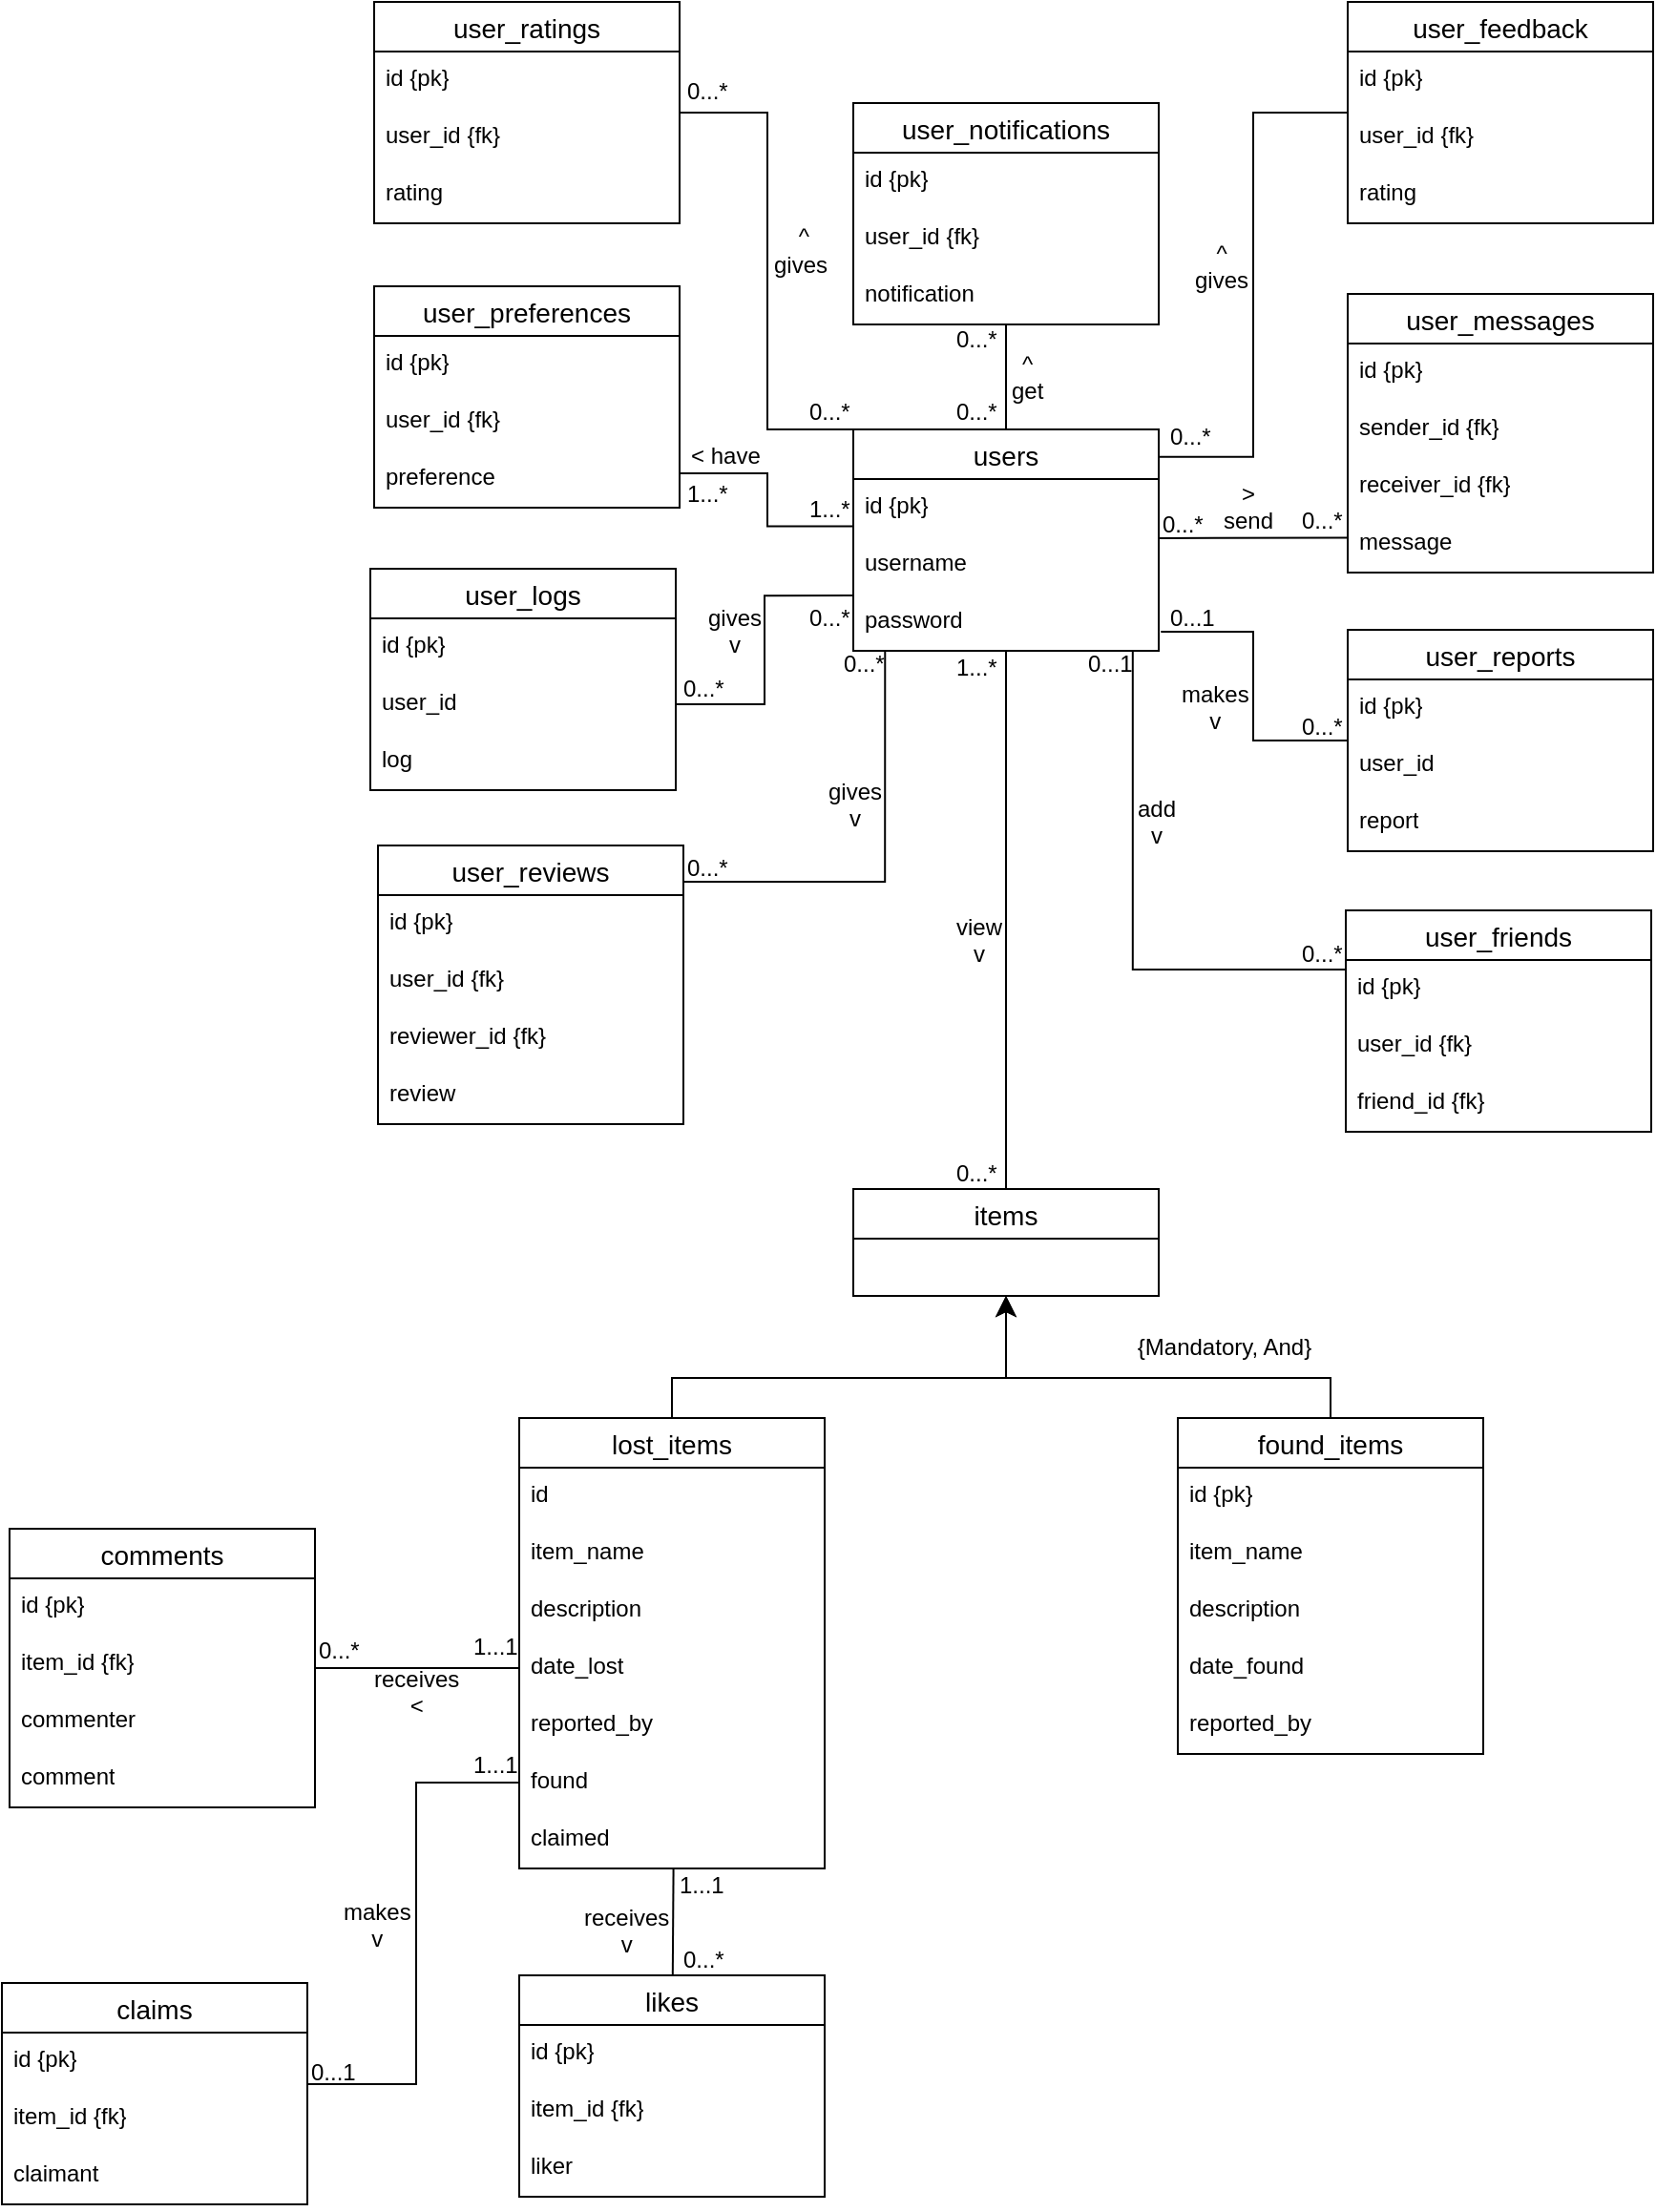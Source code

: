 <mxfile version="24.6.4" type="github" pages="2">
  <diagram name="ERD" id="WAtDSe_Ffu0WUTTd2cQb">
    <mxGraphModel dx="2004" dy="1614" grid="0" gridSize="10" guides="1" tooltips="1" connect="1" arrows="1" fold="1" page="0" pageScale="1" pageWidth="850" pageHeight="1100" math="0" shadow="0">
      <root>
        <mxCell id="0" />
        <mxCell id="1" parent="0" />
        <mxCell id="AtO2LviLAu2GmKWsb2TY-115" style="edgeStyle=none;curved=1;rounded=0;orthogonalLoop=1;jettySize=auto;html=1;entryX=0.5;entryY=0;entryDx=0;entryDy=0;fontSize=12;startSize=8;endSize=8;endArrow=none;endFill=0;" edge="1" parent="1" source="AtO2LviLAu2GmKWsb2TY-1" target="AtO2LviLAu2GmKWsb2TY-102">
          <mxGeometry relative="1" as="geometry" />
        </mxCell>
        <mxCell id="AtO2LviLAu2GmKWsb2TY-1" value="users" style="swimlane;fontStyle=0;childLayout=stackLayout;horizontal=1;startSize=26;horizontalStack=0;resizeParent=1;resizeParentMax=0;resizeLast=0;collapsible=1;marginBottom=0;align=center;fontSize=14;" vertex="1" parent="1">
          <mxGeometry x="-255" y="-133" width="160" height="116" as="geometry" />
        </mxCell>
        <mxCell id="AtO2LviLAu2GmKWsb2TY-2" value="id {pk}" style="text;strokeColor=none;fillColor=none;spacingLeft=4;spacingRight=4;overflow=hidden;rotatable=0;points=[[0,0.5],[1,0.5]];portConstraint=eastwest;fontSize=12;whiteSpace=wrap;html=1;" vertex="1" parent="AtO2LviLAu2GmKWsb2TY-1">
          <mxGeometry y="26" width="160" height="30" as="geometry" />
        </mxCell>
        <mxCell id="AtO2LviLAu2GmKWsb2TY-3" value="username" style="text;strokeColor=none;fillColor=none;spacingLeft=4;spacingRight=4;overflow=hidden;rotatable=0;points=[[0,0.5],[1,0.5]];portConstraint=eastwest;fontSize=12;whiteSpace=wrap;html=1;" vertex="1" parent="AtO2LviLAu2GmKWsb2TY-1">
          <mxGeometry y="56" width="160" height="30" as="geometry" />
        </mxCell>
        <mxCell id="AtO2LviLAu2GmKWsb2TY-4" value="password" style="text;strokeColor=none;fillColor=none;spacingLeft=4;spacingRight=4;overflow=hidden;rotatable=0;points=[[0,0.5],[1,0.5]];portConstraint=eastwest;fontSize=12;whiteSpace=wrap;html=1;" vertex="1" parent="AtO2LviLAu2GmKWsb2TY-1">
          <mxGeometry y="86" width="160" height="30" as="geometry" />
        </mxCell>
        <mxCell id="AtO2LviLAu2GmKWsb2TY-106" style="edgeStyle=orthogonalEdgeStyle;rounded=0;orthogonalLoop=1;jettySize=auto;html=1;entryX=0.5;entryY=1;entryDx=0;entryDy=0;fontSize=12;startSize=8;endSize=8;" edge="1" parent="1" source="AtO2LviLAu2GmKWsb2TY-5" target="AtO2LviLAu2GmKWsb2TY-102">
          <mxGeometry relative="1" as="geometry">
            <Array as="points">
              <mxPoint x="-350" y="364" />
              <mxPoint x="-175" y="364" />
            </Array>
          </mxGeometry>
        </mxCell>
        <mxCell id="AtO2LviLAu2GmKWsb2TY-5" value="lost_items" style="swimlane;fontStyle=0;childLayout=stackLayout;horizontal=1;startSize=26;horizontalStack=0;resizeParent=1;resizeParentMax=0;resizeLast=0;collapsible=1;marginBottom=0;align=center;fontSize=14;" vertex="1" parent="1">
          <mxGeometry x="-430" y="385" width="160" height="236" as="geometry" />
        </mxCell>
        <mxCell id="AtO2LviLAu2GmKWsb2TY-6" value="id" style="text;strokeColor=none;fillColor=none;spacingLeft=4;spacingRight=4;overflow=hidden;rotatable=0;points=[[0,0.5],[1,0.5]];portConstraint=eastwest;fontSize=12;whiteSpace=wrap;html=1;" vertex="1" parent="AtO2LviLAu2GmKWsb2TY-5">
          <mxGeometry y="26" width="160" height="30" as="geometry" />
        </mxCell>
        <mxCell id="AtO2LviLAu2GmKWsb2TY-7" value="item_name" style="text;strokeColor=none;fillColor=none;spacingLeft=4;spacingRight=4;overflow=hidden;rotatable=0;points=[[0,0.5],[1,0.5]];portConstraint=eastwest;fontSize=12;whiteSpace=wrap;html=1;" vertex="1" parent="AtO2LviLAu2GmKWsb2TY-5">
          <mxGeometry y="56" width="160" height="30" as="geometry" />
        </mxCell>
        <mxCell id="AtO2LviLAu2GmKWsb2TY-8" value="description" style="text;strokeColor=none;fillColor=none;spacingLeft=4;spacingRight=4;overflow=hidden;rotatable=0;points=[[0,0.5],[1,0.5]];portConstraint=eastwest;fontSize=12;whiteSpace=wrap;html=1;" vertex="1" parent="AtO2LviLAu2GmKWsb2TY-5">
          <mxGeometry y="86" width="160" height="30" as="geometry" />
        </mxCell>
        <mxCell id="AtO2LviLAu2GmKWsb2TY-9" value="date_lost" style="text;strokeColor=none;fillColor=none;spacingLeft=4;spacingRight=4;overflow=hidden;rotatable=0;points=[[0,0.5],[1,0.5]];portConstraint=eastwest;fontSize=12;whiteSpace=wrap;html=1;" vertex="1" parent="AtO2LviLAu2GmKWsb2TY-5">
          <mxGeometry y="116" width="160" height="30" as="geometry" />
        </mxCell>
        <mxCell id="AtO2LviLAu2GmKWsb2TY-10" value="reported_by" style="text;strokeColor=none;fillColor=none;spacingLeft=4;spacingRight=4;overflow=hidden;rotatable=0;points=[[0,0.5],[1,0.5]];portConstraint=eastwest;fontSize=12;whiteSpace=wrap;html=1;" vertex="1" parent="AtO2LviLAu2GmKWsb2TY-5">
          <mxGeometry y="146" width="160" height="30" as="geometry" />
        </mxCell>
        <mxCell id="AtO2LviLAu2GmKWsb2TY-11" value="found" style="text;strokeColor=none;fillColor=none;spacingLeft=4;spacingRight=4;overflow=hidden;rotatable=0;points=[[0,0.5],[1,0.5]];portConstraint=eastwest;fontSize=12;whiteSpace=wrap;html=1;" vertex="1" parent="AtO2LviLAu2GmKWsb2TY-5">
          <mxGeometry y="176" width="160" height="30" as="geometry" />
        </mxCell>
        <mxCell id="AtO2LviLAu2GmKWsb2TY-12" value="claimed" style="text;strokeColor=none;fillColor=none;spacingLeft=4;spacingRight=4;overflow=hidden;rotatable=0;points=[[0,0.5],[1,0.5]];portConstraint=eastwest;fontSize=12;whiteSpace=wrap;html=1;" vertex="1" parent="AtO2LviLAu2GmKWsb2TY-5">
          <mxGeometry y="206" width="160" height="30" as="geometry" />
        </mxCell>
        <mxCell id="AtO2LviLAu2GmKWsb2TY-107" value="{Mandatory, And}" style="edgeStyle=orthogonalEdgeStyle;rounded=0;orthogonalLoop=1;jettySize=auto;html=1;entryX=0.5;entryY=1;entryDx=0;entryDy=0;fontSize=12;startSize=8;endSize=8;" edge="1" parent="1" source="AtO2LviLAu2GmKWsb2TY-13" target="AtO2LviLAu2GmKWsb2TY-102">
          <mxGeometry x="-0.342" y="-16" relative="1" as="geometry">
            <Array as="points">
              <mxPoint x="-5" y="364" />
              <mxPoint x="-175" y="364" />
            </Array>
            <mxPoint as="offset" />
          </mxGeometry>
        </mxCell>
        <mxCell id="AtO2LviLAu2GmKWsb2TY-13" value="found_items" style="swimlane;fontStyle=0;childLayout=stackLayout;horizontal=1;startSize=26;horizontalStack=0;resizeParent=1;resizeParentMax=0;resizeLast=0;collapsible=1;marginBottom=0;align=center;fontSize=14;" vertex="1" parent="1">
          <mxGeometry x="-85" y="385" width="160" height="176" as="geometry" />
        </mxCell>
        <mxCell id="AtO2LviLAu2GmKWsb2TY-14" value="id {pk}" style="text;strokeColor=none;fillColor=none;spacingLeft=4;spacingRight=4;overflow=hidden;rotatable=0;points=[[0,0.5],[1,0.5]];portConstraint=eastwest;fontSize=12;whiteSpace=wrap;html=1;" vertex="1" parent="AtO2LviLAu2GmKWsb2TY-13">
          <mxGeometry y="26" width="160" height="30" as="geometry" />
        </mxCell>
        <mxCell id="AtO2LviLAu2GmKWsb2TY-15" value="item_name" style="text;strokeColor=none;fillColor=none;spacingLeft=4;spacingRight=4;overflow=hidden;rotatable=0;points=[[0,0.5],[1,0.5]];portConstraint=eastwest;fontSize=12;whiteSpace=wrap;html=1;" vertex="1" parent="AtO2LviLAu2GmKWsb2TY-13">
          <mxGeometry y="56" width="160" height="30" as="geometry" />
        </mxCell>
        <mxCell id="AtO2LviLAu2GmKWsb2TY-16" value="description" style="text;strokeColor=none;fillColor=none;spacingLeft=4;spacingRight=4;overflow=hidden;rotatable=0;points=[[0,0.5],[1,0.5]];portConstraint=eastwest;fontSize=12;whiteSpace=wrap;html=1;" vertex="1" parent="AtO2LviLAu2GmKWsb2TY-13">
          <mxGeometry y="86" width="160" height="30" as="geometry" />
        </mxCell>
        <mxCell id="AtO2LviLAu2GmKWsb2TY-17" value="date_found" style="text;strokeColor=none;fillColor=none;spacingLeft=4;spacingRight=4;overflow=hidden;rotatable=0;points=[[0,0.5],[1,0.5]];portConstraint=eastwest;fontSize=12;whiteSpace=wrap;html=1;" vertex="1" parent="AtO2LviLAu2GmKWsb2TY-13">
          <mxGeometry y="116" width="160" height="30" as="geometry" />
        </mxCell>
        <mxCell id="AtO2LviLAu2GmKWsb2TY-18" value="reported_by" style="text;strokeColor=none;fillColor=none;spacingLeft=4;spacingRight=4;overflow=hidden;rotatable=0;points=[[0,0.5],[1,0.5]];portConstraint=eastwest;fontSize=12;whiteSpace=wrap;html=1;" vertex="1" parent="AtO2LviLAu2GmKWsb2TY-13">
          <mxGeometry y="146" width="160" height="30" as="geometry" />
        </mxCell>
        <mxCell id="AtO2LviLAu2GmKWsb2TY-101" style="edgeStyle=orthogonalEdgeStyle;rounded=0;orthogonalLoop=1;jettySize=auto;html=1;entryX=0;entryY=0.5;entryDx=0;entryDy=0;fontSize=12;startSize=8;endSize=8;endArrow=none;endFill=0;" edge="1" parent="1" source="AtO2LviLAu2GmKWsb2TY-19" target="AtO2LviLAu2GmKWsb2TY-11">
          <mxGeometry relative="1" as="geometry">
            <Array as="points">
              <mxPoint x="-484" y="734" />
              <mxPoint x="-484" y="576" />
            </Array>
          </mxGeometry>
        </mxCell>
        <mxCell id="AtO2LviLAu2GmKWsb2TY-19" value="claims" style="swimlane;fontStyle=0;childLayout=stackLayout;horizontal=1;startSize=26;horizontalStack=0;resizeParent=1;resizeParentMax=0;resizeLast=0;collapsible=1;marginBottom=0;align=center;fontSize=14;" vertex="1" parent="1">
          <mxGeometry x="-701" y="681" width="160" height="116" as="geometry" />
        </mxCell>
        <mxCell id="AtO2LviLAu2GmKWsb2TY-20" value="id {pk}" style="text;strokeColor=none;fillColor=none;spacingLeft=4;spacingRight=4;overflow=hidden;rotatable=0;points=[[0,0.5],[1,0.5]];portConstraint=eastwest;fontSize=12;whiteSpace=wrap;html=1;" vertex="1" parent="AtO2LviLAu2GmKWsb2TY-19">
          <mxGeometry y="26" width="160" height="30" as="geometry" />
        </mxCell>
        <mxCell id="AtO2LviLAu2GmKWsb2TY-21" value="item_id {fk}" style="text;strokeColor=none;fillColor=none;spacingLeft=4;spacingRight=4;overflow=hidden;rotatable=0;points=[[0,0.5],[1,0.5]];portConstraint=eastwest;fontSize=12;whiteSpace=wrap;html=1;" vertex="1" parent="AtO2LviLAu2GmKWsb2TY-19">
          <mxGeometry y="56" width="160" height="30" as="geometry" />
        </mxCell>
        <mxCell id="AtO2LviLAu2GmKWsb2TY-22" value="claimant" style="text;strokeColor=none;fillColor=none;spacingLeft=4;spacingRight=4;overflow=hidden;rotatable=0;points=[[0,0.5],[1,0.5]];portConstraint=eastwest;fontSize=12;whiteSpace=wrap;html=1;" vertex="1" parent="AtO2LviLAu2GmKWsb2TY-19">
          <mxGeometry y="86" width="160" height="30" as="geometry" />
        </mxCell>
        <mxCell id="AtO2LviLAu2GmKWsb2TY-32" style="edgeStyle=none;curved=1;rounded=0;orthogonalLoop=1;jettySize=auto;html=1;entryX=0;entryY=0.5;entryDx=0;entryDy=0;fontSize=12;startSize=8;endSize=8;endArrow=none;endFill=0;" edge="1" parent="1" source="AtO2LviLAu2GmKWsb2TY-25" target="AtO2LviLAu2GmKWsb2TY-9">
          <mxGeometry relative="1" as="geometry" />
        </mxCell>
        <mxCell id="AtO2LviLAu2GmKWsb2TY-25" value="comments" style="swimlane;fontStyle=0;childLayout=stackLayout;horizontal=1;startSize=26;horizontalStack=0;resizeParent=1;resizeParentMax=0;resizeLast=0;collapsible=1;marginBottom=0;align=center;fontSize=14;" vertex="1" parent="1">
          <mxGeometry x="-697" y="443" width="160" height="146" as="geometry" />
        </mxCell>
        <mxCell id="AtO2LviLAu2GmKWsb2TY-26" value="id {pk}" style="text;strokeColor=none;fillColor=none;spacingLeft=4;spacingRight=4;overflow=hidden;rotatable=0;points=[[0,0.5],[1,0.5]];portConstraint=eastwest;fontSize=12;whiteSpace=wrap;html=1;" vertex="1" parent="AtO2LviLAu2GmKWsb2TY-25">
          <mxGeometry y="26" width="160" height="30" as="geometry" />
        </mxCell>
        <mxCell id="AtO2LviLAu2GmKWsb2TY-27" value="item_id {fk}" style="text;strokeColor=none;fillColor=none;spacingLeft=4;spacingRight=4;overflow=hidden;rotatable=0;points=[[0,0.5],[1,0.5]];portConstraint=eastwest;fontSize=12;whiteSpace=wrap;html=1;" vertex="1" parent="AtO2LviLAu2GmKWsb2TY-25">
          <mxGeometry y="56" width="160" height="30" as="geometry" />
        </mxCell>
        <mxCell id="AtO2LviLAu2GmKWsb2TY-28" value="commenter" style="text;strokeColor=none;fillColor=none;spacingLeft=4;spacingRight=4;overflow=hidden;rotatable=0;points=[[0,0.5],[1,0.5]];portConstraint=eastwest;fontSize=12;whiteSpace=wrap;html=1;" vertex="1" parent="AtO2LviLAu2GmKWsb2TY-25">
          <mxGeometry y="86" width="160" height="30" as="geometry" />
        </mxCell>
        <mxCell id="AtO2LviLAu2GmKWsb2TY-29" value="comment" style="text;strokeColor=none;fillColor=none;spacingLeft=4;spacingRight=4;overflow=hidden;rotatable=0;points=[[0,0.5],[1,0.5]];portConstraint=eastwest;fontSize=12;whiteSpace=wrap;html=1;" vertex="1" parent="AtO2LviLAu2GmKWsb2TY-25">
          <mxGeometry y="116" width="160" height="30" as="geometry" />
        </mxCell>
        <mxCell id="AtO2LviLAu2GmKWsb2TY-33" value="likes" style="swimlane;fontStyle=0;childLayout=stackLayout;horizontal=1;startSize=26;horizontalStack=0;resizeParent=1;resizeParentMax=0;resizeLast=0;collapsible=1;marginBottom=0;align=center;fontSize=14;" vertex="1" parent="1">
          <mxGeometry x="-430" y="677" width="160" height="116" as="geometry" />
        </mxCell>
        <mxCell id="AtO2LviLAu2GmKWsb2TY-34" value="id {pk}" style="text;strokeColor=none;fillColor=none;spacingLeft=4;spacingRight=4;overflow=hidden;rotatable=0;points=[[0,0.5],[1,0.5]];portConstraint=eastwest;fontSize=12;whiteSpace=wrap;html=1;" vertex="1" parent="AtO2LviLAu2GmKWsb2TY-33">
          <mxGeometry y="26" width="160" height="30" as="geometry" />
        </mxCell>
        <mxCell id="AtO2LviLAu2GmKWsb2TY-35" value="item_id {fk}" style="text;strokeColor=none;fillColor=none;spacingLeft=4;spacingRight=4;overflow=hidden;rotatable=0;points=[[0,0.5],[1,0.5]];portConstraint=eastwest;fontSize=12;whiteSpace=wrap;html=1;" vertex="1" parent="AtO2LviLAu2GmKWsb2TY-33">
          <mxGeometry y="56" width="160" height="30" as="geometry" />
        </mxCell>
        <mxCell id="AtO2LviLAu2GmKWsb2TY-36" value="liker" style="text;strokeColor=none;fillColor=none;spacingLeft=4;spacingRight=4;overflow=hidden;rotatable=0;points=[[0,0.5],[1,0.5]];portConstraint=eastwest;fontSize=12;whiteSpace=wrap;html=1;" vertex="1" parent="AtO2LviLAu2GmKWsb2TY-33">
          <mxGeometry y="86" width="160" height="30" as="geometry" />
        </mxCell>
        <mxCell id="AtO2LviLAu2GmKWsb2TY-37" style="edgeStyle=none;curved=1;rounded=0;orthogonalLoop=1;jettySize=auto;html=1;entryX=0.505;entryY=0.987;entryDx=0;entryDy=0;entryPerimeter=0;fontSize=12;startSize=8;endSize=8;endArrow=none;endFill=0;" edge="1" parent="1" source="AtO2LviLAu2GmKWsb2TY-33" target="AtO2LviLAu2GmKWsb2TY-12">
          <mxGeometry relative="1" as="geometry" />
        </mxCell>
        <mxCell id="AtO2LviLAu2GmKWsb2TY-38" value="user_preferences" style="swimlane;fontStyle=0;childLayout=stackLayout;horizontal=1;startSize=26;horizontalStack=0;resizeParent=1;resizeParentMax=0;resizeLast=0;collapsible=1;marginBottom=0;align=center;fontSize=14;" vertex="1" parent="1">
          <mxGeometry x="-506" y="-208" width="160" height="116" as="geometry" />
        </mxCell>
        <mxCell id="AtO2LviLAu2GmKWsb2TY-39" value="id {pk}" style="text;strokeColor=none;fillColor=none;spacingLeft=4;spacingRight=4;overflow=hidden;rotatable=0;points=[[0,0.5],[1,0.5]];portConstraint=eastwest;fontSize=12;whiteSpace=wrap;html=1;" vertex="1" parent="AtO2LviLAu2GmKWsb2TY-38">
          <mxGeometry y="26" width="160" height="30" as="geometry" />
        </mxCell>
        <mxCell id="AtO2LviLAu2GmKWsb2TY-40" value="user_id {fk}" style="text;strokeColor=none;fillColor=none;spacingLeft=4;spacingRight=4;overflow=hidden;rotatable=0;points=[[0,0.5],[1,0.5]];portConstraint=eastwest;fontSize=12;whiteSpace=wrap;html=1;" vertex="1" parent="AtO2LviLAu2GmKWsb2TY-38">
          <mxGeometry y="56" width="160" height="30" as="geometry" />
        </mxCell>
        <mxCell id="AtO2LviLAu2GmKWsb2TY-41" value="preference" style="text;strokeColor=none;fillColor=none;spacingLeft=4;spacingRight=4;overflow=hidden;rotatable=0;points=[[0,0.5],[1,0.5]];portConstraint=eastwest;fontSize=12;whiteSpace=wrap;html=1;" vertex="1" parent="AtO2LviLAu2GmKWsb2TY-38">
          <mxGeometry y="86" width="160" height="30" as="geometry" />
        </mxCell>
        <mxCell id="AtO2LviLAu2GmKWsb2TY-59" style="edgeStyle=none;curved=1;rounded=0;orthogonalLoop=1;jettySize=auto;html=1;entryX=0.5;entryY=0;entryDx=0;entryDy=0;fontSize=12;startSize=8;endSize=8;endArrow=none;endFill=0;" edge="1" parent="1" source="AtO2LviLAu2GmKWsb2TY-55" target="AtO2LviLAu2GmKWsb2TY-1">
          <mxGeometry relative="1" as="geometry" />
        </mxCell>
        <mxCell id="AtO2LviLAu2GmKWsb2TY-55" value="user_notifications" style="swimlane;fontStyle=0;childLayout=stackLayout;horizontal=1;startSize=26;horizontalStack=0;resizeParent=1;resizeParentMax=0;resizeLast=0;collapsible=1;marginBottom=0;align=center;fontSize=14;" vertex="1" parent="1">
          <mxGeometry x="-255" y="-304" width="160" height="116" as="geometry" />
        </mxCell>
        <mxCell id="AtO2LviLAu2GmKWsb2TY-56" value="id {pk}" style="text;strokeColor=none;fillColor=none;spacingLeft=4;spacingRight=4;overflow=hidden;rotatable=0;points=[[0,0.5],[1,0.5]];portConstraint=eastwest;fontSize=12;whiteSpace=wrap;html=1;" vertex="1" parent="AtO2LviLAu2GmKWsb2TY-55">
          <mxGeometry y="26" width="160" height="30" as="geometry" />
        </mxCell>
        <mxCell id="AtO2LviLAu2GmKWsb2TY-57" value="user_id {fk}" style="text;strokeColor=none;fillColor=none;spacingLeft=4;spacingRight=4;overflow=hidden;rotatable=0;points=[[0,0.5],[1,0.5]];portConstraint=eastwest;fontSize=12;whiteSpace=wrap;html=1;" vertex="1" parent="AtO2LviLAu2GmKWsb2TY-55">
          <mxGeometry y="56" width="160" height="30" as="geometry" />
        </mxCell>
        <mxCell id="AtO2LviLAu2GmKWsb2TY-58" value="notification" style="text;strokeColor=none;fillColor=none;spacingLeft=4;spacingRight=4;overflow=hidden;rotatable=0;points=[[0,0.5],[1,0.5]];portConstraint=eastwest;fontSize=12;whiteSpace=wrap;html=1;" vertex="1" parent="AtO2LviLAu2GmKWsb2TY-55">
          <mxGeometry y="86" width="160" height="30" as="geometry" />
        </mxCell>
        <mxCell id="AtO2LviLAu2GmKWsb2TY-69" style="edgeStyle=none;curved=1;rounded=0;orthogonalLoop=1;jettySize=auto;html=1;entryX=0.998;entryY=0.033;entryDx=0;entryDy=0;fontSize=12;startSize=8;endSize=8;exitX=0.001;exitY=0.393;exitDx=0;exitDy=0;exitPerimeter=0;entryPerimeter=0;endArrow=none;endFill=0;" edge="1" parent="1" source="AtO2LviLAu2GmKWsb2TY-68" target="AtO2LviLAu2GmKWsb2TY-3">
          <mxGeometry relative="1" as="geometry" />
        </mxCell>
        <mxCell id="AtO2LviLAu2GmKWsb2TY-64" value="user_messages" style="swimlane;fontStyle=0;childLayout=stackLayout;horizontal=1;startSize=26;horizontalStack=0;resizeParent=1;resizeParentMax=0;resizeLast=0;collapsible=1;marginBottom=0;align=center;fontSize=14;" vertex="1" parent="1">
          <mxGeometry x="4" y="-204" width="160" height="146" as="geometry" />
        </mxCell>
        <mxCell id="AtO2LviLAu2GmKWsb2TY-65" value="id {pk}" style="text;strokeColor=none;fillColor=none;spacingLeft=4;spacingRight=4;overflow=hidden;rotatable=0;points=[[0,0.5],[1,0.5]];portConstraint=eastwest;fontSize=12;whiteSpace=wrap;html=1;" vertex="1" parent="AtO2LviLAu2GmKWsb2TY-64">
          <mxGeometry y="26" width="160" height="30" as="geometry" />
        </mxCell>
        <mxCell id="AtO2LviLAu2GmKWsb2TY-66" value="sender_id {fk}" style="text;strokeColor=none;fillColor=none;spacingLeft=4;spacingRight=4;overflow=hidden;rotatable=0;points=[[0,0.5],[1,0.5]];portConstraint=eastwest;fontSize=12;whiteSpace=wrap;html=1;" vertex="1" parent="AtO2LviLAu2GmKWsb2TY-64">
          <mxGeometry y="56" width="160" height="30" as="geometry" />
        </mxCell>
        <mxCell id="AtO2LviLAu2GmKWsb2TY-67" value="receiver_id {fk}" style="text;strokeColor=none;fillColor=none;spacingLeft=4;spacingRight=4;overflow=hidden;rotatable=0;points=[[0,0.5],[1,0.5]];portConstraint=eastwest;fontSize=12;whiteSpace=wrap;html=1;" vertex="1" parent="AtO2LviLAu2GmKWsb2TY-64">
          <mxGeometry y="86" width="160" height="30" as="geometry" />
        </mxCell>
        <mxCell id="AtO2LviLAu2GmKWsb2TY-68" value="message" style="text;strokeColor=none;fillColor=none;spacingLeft=4;spacingRight=4;overflow=hidden;rotatable=0;points=[[0,0.5],[1,0.5]];portConstraint=eastwest;fontSize=12;whiteSpace=wrap;html=1;" vertex="1" parent="AtO2LviLAu2GmKWsb2TY-64">
          <mxGeometry y="116" width="160" height="30" as="geometry" />
        </mxCell>
        <mxCell id="AtO2LviLAu2GmKWsb2TY-70" value="user_friends" style="swimlane;fontStyle=0;childLayout=stackLayout;horizontal=1;startSize=26;horizontalStack=0;resizeParent=1;resizeParentMax=0;resizeLast=0;collapsible=1;marginBottom=0;align=center;fontSize=14;" vertex="1" parent="1">
          <mxGeometry x="3" y="119" width="160" height="116" as="geometry" />
        </mxCell>
        <mxCell id="AtO2LviLAu2GmKWsb2TY-71" value="id {pk}" style="text;strokeColor=none;fillColor=none;spacingLeft=4;spacingRight=4;overflow=hidden;rotatable=0;points=[[0,0.5],[1,0.5]];portConstraint=eastwest;fontSize=12;whiteSpace=wrap;html=1;" vertex="1" parent="AtO2LviLAu2GmKWsb2TY-70">
          <mxGeometry y="26" width="160" height="30" as="geometry" />
        </mxCell>
        <mxCell id="AtO2LviLAu2GmKWsb2TY-72" value="user_id {fk}" style="text;strokeColor=none;fillColor=none;spacingLeft=4;spacingRight=4;overflow=hidden;rotatable=0;points=[[0,0.5],[1,0.5]];portConstraint=eastwest;fontSize=12;whiteSpace=wrap;html=1;" vertex="1" parent="AtO2LviLAu2GmKWsb2TY-70">
          <mxGeometry y="56" width="160" height="30" as="geometry" />
        </mxCell>
        <mxCell id="AtO2LviLAu2GmKWsb2TY-73" value="friend_id {fk}" style="text;strokeColor=none;fillColor=none;spacingLeft=4;spacingRight=4;overflow=hidden;rotatable=0;points=[[0,0.5],[1,0.5]];portConstraint=eastwest;fontSize=12;whiteSpace=wrap;html=1;" vertex="1" parent="AtO2LviLAu2GmKWsb2TY-70">
          <mxGeometry y="86" width="160" height="30" as="geometry" />
        </mxCell>
        <mxCell id="AtO2LviLAu2GmKWsb2TY-74" style="edgeStyle=orthogonalEdgeStyle;rounded=0;orthogonalLoop=1;jettySize=auto;html=1;entryX=0.915;entryY=0.986;entryDx=0;entryDy=0;entryPerimeter=0;fontSize=12;startSize=8;endSize=8;endArrow=none;endFill=0;" edge="1" parent="1" source="AtO2LviLAu2GmKWsb2TY-70" target="AtO2LviLAu2GmKWsb2TY-4">
          <mxGeometry relative="1" as="geometry">
            <Array as="points">
              <mxPoint x="-109" y="150" />
            </Array>
          </mxGeometry>
        </mxCell>
        <mxCell id="AtO2LviLAu2GmKWsb2TY-75" value="user_logs" style="swimlane;fontStyle=0;childLayout=stackLayout;horizontal=1;startSize=26;horizontalStack=0;resizeParent=1;resizeParentMax=0;resizeLast=0;collapsible=1;marginBottom=0;align=center;fontSize=14;" vertex="1" parent="1">
          <mxGeometry x="-508" y="-60" width="160" height="116" as="geometry" />
        </mxCell>
        <mxCell id="AtO2LviLAu2GmKWsb2TY-76" value="id {pk}" style="text;strokeColor=none;fillColor=none;spacingLeft=4;spacingRight=4;overflow=hidden;rotatable=0;points=[[0,0.5],[1,0.5]];portConstraint=eastwest;fontSize=12;whiteSpace=wrap;html=1;" vertex="1" parent="AtO2LviLAu2GmKWsb2TY-75">
          <mxGeometry y="26" width="160" height="30" as="geometry" />
        </mxCell>
        <mxCell id="AtO2LviLAu2GmKWsb2TY-77" value="user_id" style="text;strokeColor=none;fillColor=none;spacingLeft=4;spacingRight=4;overflow=hidden;rotatable=0;points=[[0,0.5],[1,0.5]];portConstraint=eastwest;fontSize=12;whiteSpace=wrap;html=1;" vertex="1" parent="AtO2LviLAu2GmKWsb2TY-75">
          <mxGeometry y="56" width="160" height="30" as="geometry" />
        </mxCell>
        <mxCell id="AtO2LviLAu2GmKWsb2TY-78" value="log" style="text;strokeColor=none;fillColor=none;spacingLeft=4;spacingRight=4;overflow=hidden;rotatable=0;points=[[0,0.5],[1,0.5]];portConstraint=eastwest;fontSize=12;whiteSpace=wrap;html=1;" vertex="1" parent="AtO2LviLAu2GmKWsb2TY-75">
          <mxGeometry y="86" width="160" height="30" as="geometry" />
        </mxCell>
        <mxCell id="AtO2LviLAu2GmKWsb2TY-80" value="user_reports" style="swimlane;fontStyle=0;childLayout=stackLayout;horizontal=1;startSize=26;horizontalStack=0;resizeParent=1;resizeParentMax=0;resizeLast=0;collapsible=1;marginBottom=0;align=center;fontSize=14;" vertex="1" parent="1">
          <mxGeometry x="4" y="-28" width="160" height="116" as="geometry" />
        </mxCell>
        <mxCell id="AtO2LviLAu2GmKWsb2TY-81" value="id {pk}" style="text;strokeColor=none;fillColor=none;spacingLeft=4;spacingRight=4;overflow=hidden;rotatable=0;points=[[0,0.5],[1,0.5]];portConstraint=eastwest;fontSize=12;whiteSpace=wrap;html=1;" vertex="1" parent="AtO2LviLAu2GmKWsb2TY-80">
          <mxGeometry y="26" width="160" height="30" as="geometry" />
        </mxCell>
        <mxCell id="AtO2LviLAu2GmKWsb2TY-82" value="user_id" style="text;strokeColor=none;fillColor=none;spacingLeft=4;spacingRight=4;overflow=hidden;rotatable=0;points=[[0,0.5],[1,0.5]];portConstraint=eastwest;fontSize=12;whiteSpace=wrap;html=1;" vertex="1" parent="AtO2LviLAu2GmKWsb2TY-80">
          <mxGeometry y="56" width="160" height="30" as="geometry" />
        </mxCell>
        <mxCell id="AtO2LviLAu2GmKWsb2TY-83" value="report" style="text;strokeColor=none;fillColor=none;spacingLeft=4;spacingRight=4;overflow=hidden;rotatable=0;points=[[0,0.5],[1,0.5]];portConstraint=eastwest;fontSize=12;whiteSpace=wrap;html=1;" vertex="1" parent="AtO2LviLAu2GmKWsb2TY-80">
          <mxGeometry y="86" width="160" height="30" as="geometry" />
        </mxCell>
        <mxCell id="AtO2LviLAu2GmKWsb2TY-84" style="edgeStyle=orthogonalEdgeStyle;rounded=0;orthogonalLoop=1;jettySize=auto;html=1;entryX=1.007;entryY=0.667;entryDx=0;entryDy=0;entryPerimeter=0;fontSize=12;startSize=8;endSize=8;endArrow=none;endFill=0;" edge="1" parent="1" source="AtO2LviLAu2GmKWsb2TY-80" target="AtO2LviLAu2GmKWsb2TY-4">
          <mxGeometry relative="1" as="geometry" />
        </mxCell>
        <mxCell id="AtO2LviLAu2GmKWsb2TY-85" value="user_feedback" style="swimlane;fontStyle=0;childLayout=stackLayout;horizontal=1;startSize=26;horizontalStack=0;resizeParent=1;resizeParentMax=0;resizeLast=0;collapsible=1;marginBottom=0;align=center;fontSize=14;" vertex="1" parent="1">
          <mxGeometry x="4" y="-357" width="160" height="116" as="geometry" />
        </mxCell>
        <mxCell id="AtO2LviLAu2GmKWsb2TY-86" value="id {pk}" style="text;strokeColor=none;fillColor=none;spacingLeft=4;spacingRight=4;overflow=hidden;rotatable=0;points=[[0,0.5],[1,0.5]];portConstraint=eastwest;fontSize=12;whiteSpace=wrap;html=1;" vertex="1" parent="AtO2LviLAu2GmKWsb2TY-85">
          <mxGeometry y="26" width="160" height="30" as="geometry" />
        </mxCell>
        <mxCell id="AtO2LviLAu2GmKWsb2TY-87" value="user_id {fk}" style="text;strokeColor=none;fillColor=none;spacingLeft=4;spacingRight=4;overflow=hidden;rotatable=0;points=[[0,0.5],[1,0.5]];portConstraint=eastwest;fontSize=12;whiteSpace=wrap;html=1;" vertex="1" parent="AtO2LviLAu2GmKWsb2TY-85">
          <mxGeometry y="56" width="160" height="30" as="geometry" />
        </mxCell>
        <mxCell id="AtO2LviLAu2GmKWsb2TY-88" value="rating" style="text;strokeColor=none;fillColor=none;spacingLeft=4;spacingRight=4;overflow=hidden;rotatable=0;points=[[0,0.5],[1,0.5]];portConstraint=eastwest;fontSize=12;whiteSpace=wrap;html=1;" vertex="1" parent="AtO2LviLAu2GmKWsb2TY-85">
          <mxGeometry y="86" width="160" height="30" as="geometry" />
        </mxCell>
        <mxCell id="AtO2LviLAu2GmKWsb2TY-98" value="&lt;div&gt;&amp;nbsp;^&lt;/div&gt;gives" style="edgeStyle=orthogonalEdgeStyle;rounded=0;orthogonalLoop=1;jettySize=auto;html=1;entryX=0;entryY=0;entryDx=0;entryDy=0;fontSize=12;startSize=8;endSize=8;endArrow=none;endFill=0;" edge="1" parent="1" source="AtO2LviLAu2GmKWsb2TY-90" target="AtO2LviLAu2GmKWsb2TY-1">
          <mxGeometry x="-0.082" y="17" relative="1" as="geometry">
            <Array as="points">
              <mxPoint x="-300" y="-299" />
              <mxPoint x="-300" y="-133" />
            </Array>
            <mxPoint as="offset" />
          </mxGeometry>
        </mxCell>
        <mxCell id="AtO2LviLAu2GmKWsb2TY-90" value="user_ratings" style="swimlane;fontStyle=0;childLayout=stackLayout;horizontal=1;startSize=26;horizontalStack=0;resizeParent=1;resizeParentMax=0;resizeLast=0;collapsible=1;marginBottom=0;align=center;fontSize=14;" vertex="1" parent="1">
          <mxGeometry x="-506" y="-357" width="160" height="116" as="geometry" />
        </mxCell>
        <mxCell id="AtO2LviLAu2GmKWsb2TY-91" value="id {pk}" style="text;strokeColor=none;fillColor=none;spacingLeft=4;spacingRight=4;overflow=hidden;rotatable=0;points=[[0,0.5],[1,0.5]];portConstraint=eastwest;fontSize=12;whiteSpace=wrap;html=1;" vertex="1" parent="AtO2LviLAu2GmKWsb2TY-90">
          <mxGeometry y="26" width="160" height="30" as="geometry" />
        </mxCell>
        <mxCell id="AtO2LviLAu2GmKWsb2TY-92" value="user_id {fk}" style="text;strokeColor=none;fillColor=none;spacingLeft=4;spacingRight=4;overflow=hidden;rotatable=0;points=[[0,0.5],[1,0.5]];portConstraint=eastwest;fontSize=12;whiteSpace=wrap;html=1;" vertex="1" parent="AtO2LviLAu2GmKWsb2TY-90">
          <mxGeometry y="56" width="160" height="30" as="geometry" />
        </mxCell>
        <mxCell id="AtO2LviLAu2GmKWsb2TY-93" value="rating" style="text;strokeColor=none;fillColor=none;spacingLeft=4;spacingRight=4;overflow=hidden;rotatable=0;points=[[0,0.5],[1,0.5]];portConstraint=eastwest;fontSize=12;whiteSpace=wrap;html=1;" vertex="1" parent="AtO2LviLAu2GmKWsb2TY-90">
          <mxGeometry y="86" width="160" height="30" as="geometry" />
        </mxCell>
        <mxCell id="AtO2LviLAu2GmKWsb2TY-94" value="user_reviews" style="swimlane;fontStyle=0;childLayout=stackLayout;horizontal=1;startSize=26;horizontalStack=0;resizeParent=1;resizeParentMax=0;resizeLast=0;collapsible=1;marginBottom=0;align=center;fontSize=14;" vertex="1" parent="1">
          <mxGeometry x="-504" y="85" width="160" height="146" as="geometry" />
        </mxCell>
        <mxCell id="AtO2LviLAu2GmKWsb2TY-95" value="id {pk}" style="text;strokeColor=none;fillColor=none;spacingLeft=4;spacingRight=4;overflow=hidden;rotatable=0;points=[[0,0.5],[1,0.5]];portConstraint=eastwest;fontSize=12;whiteSpace=wrap;html=1;" vertex="1" parent="AtO2LviLAu2GmKWsb2TY-94">
          <mxGeometry y="26" width="160" height="30" as="geometry" />
        </mxCell>
        <mxCell id="AtO2LviLAu2GmKWsb2TY-96" value="user_id {fk}" style="text;strokeColor=none;fillColor=none;spacingLeft=4;spacingRight=4;overflow=hidden;rotatable=0;points=[[0,0.5],[1,0.5]];portConstraint=eastwest;fontSize=12;whiteSpace=wrap;html=1;" vertex="1" parent="AtO2LviLAu2GmKWsb2TY-94">
          <mxGeometry y="56" width="160" height="30" as="geometry" />
        </mxCell>
        <mxCell id="AtO2LviLAu2GmKWsb2TY-97" value="reviewer_id {fk}" style="text;strokeColor=none;fillColor=none;spacingLeft=4;spacingRight=4;overflow=hidden;rotatable=0;points=[[0,0.5],[1,0.5]];portConstraint=eastwest;fontSize=12;whiteSpace=wrap;html=1;" vertex="1" parent="AtO2LviLAu2GmKWsb2TY-94">
          <mxGeometry y="86" width="160" height="30" as="geometry" />
        </mxCell>
        <mxCell id="AtO2LviLAu2GmKWsb2TY-99" value="review" style="text;strokeColor=none;fillColor=none;spacingLeft=4;spacingRight=4;overflow=hidden;rotatable=0;points=[[0,0.5],[1,0.5]];portConstraint=eastwest;fontSize=12;whiteSpace=wrap;html=1;" vertex="1" parent="AtO2LviLAu2GmKWsb2TY-94">
          <mxGeometry y="116" width="160" height="30" as="geometry" />
        </mxCell>
        <mxCell id="AtO2LviLAu2GmKWsb2TY-102" value="items" style="swimlane;fontStyle=0;childLayout=stackLayout;horizontal=1;startSize=26;horizontalStack=0;resizeParent=1;resizeParentMax=0;resizeLast=0;collapsible=1;marginBottom=0;align=center;fontSize=14;" vertex="1" parent="1">
          <mxGeometry x="-255" y="265" width="160" height="56" as="geometry" />
        </mxCell>
        <mxCell id="AtO2LviLAu2GmKWsb2TY-111" style="edgeStyle=orthogonalEdgeStyle;rounded=0;orthogonalLoop=1;jettySize=auto;html=1;entryX=0.001;entryY=0.824;entryDx=0;entryDy=0;entryPerimeter=0;fontSize=12;startSize=8;endSize=8;endArrow=none;endFill=0;" edge="1" parent="1" source="AtO2LviLAu2GmKWsb2TY-40" target="AtO2LviLAu2GmKWsb2TY-2">
          <mxGeometry relative="1" as="geometry">
            <Array as="points">
              <mxPoint x="-346" y="-110" />
              <mxPoint x="-300" y="-110" />
              <mxPoint x="-300" y="-82" />
            </Array>
          </mxGeometry>
        </mxCell>
        <mxCell id="AtO2LviLAu2GmKWsb2TY-112" style="edgeStyle=orthogonalEdgeStyle;rounded=0;orthogonalLoop=1;jettySize=auto;html=1;entryX=-0.002;entryY=0.035;entryDx=0;entryDy=0;entryPerimeter=0;fontSize=12;startSize=8;endSize=8;endArrow=none;endFill=0;" edge="1" parent="1" source="AtO2LviLAu2GmKWsb2TY-77" target="AtO2LviLAu2GmKWsb2TY-4">
          <mxGeometry relative="1" as="geometry" />
        </mxCell>
        <mxCell id="AtO2LviLAu2GmKWsb2TY-113" style="edgeStyle=orthogonalEdgeStyle;rounded=0;orthogonalLoop=1;jettySize=auto;html=1;entryX=0.104;entryY=1.015;entryDx=0;entryDy=0;entryPerimeter=0;fontSize=12;startSize=8;endSize=8;endArrow=none;endFill=0;" edge="1" parent="1" source="AtO2LviLAu2GmKWsb2TY-94" target="AtO2LviLAu2GmKWsb2TY-4">
          <mxGeometry relative="1" as="geometry">
            <Array as="points">
              <mxPoint x="-238" y="104" />
            </Array>
          </mxGeometry>
        </mxCell>
        <mxCell id="AtO2LviLAu2GmKWsb2TY-114" style="edgeStyle=orthogonalEdgeStyle;rounded=0;orthogonalLoop=1;jettySize=auto;html=1;entryX=1.001;entryY=0.124;entryDx=0;entryDy=0;entryPerimeter=0;fontSize=12;startSize=8;endSize=8;endArrow=none;endFill=0;" edge="1" parent="1" source="AtO2LviLAu2GmKWsb2TY-85" target="AtO2LviLAu2GmKWsb2TY-1">
          <mxGeometry relative="1" as="geometry" />
        </mxCell>
        <mxCell id="AtO2LviLAu2GmKWsb2TY-117" value="&lt;div style=&quot;forced-color-adjust: none; color: rgb(0, 0, 0); font-family: Helvetica; font-size: 12px; font-style: normal; font-variant-ligatures: normal; font-variant-caps: normal; font-weight: 400; letter-spacing: normal; orphans: 2; text-align: center; text-indent: 0px; text-transform: none; widows: 2; word-spacing: 0px; -webkit-text-stroke-width: 0px; white-space: nowrap; text-decoration-thickness: initial; text-decoration-style: initial; text-decoration-color: initial;&quot;&gt;0...*&lt;/div&gt;" style="text;whiteSpace=wrap;html=1;" vertex="1" parent="1">
          <mxGeometry x="-344.002" y="-324.5" width="56" height="51" as="geometry" />
        </mxCell>
        <mxCell id="AtO2LviLAu2GmKWsb2TY-120" value="&lt;div style=&quot;forced-color-adjust: none; color: rgb(0, 0, 0); font-family: Helvetica; font-size: 12px; font-style: normal; font-variant-ligatures: normal; font-variant-caps: normal; font-weight: 400; letter-spacing: normal; orphans: 2; text-align: center; text-indent: 0px; text-transform: none; widows: 2; word-spacing: 0px; -webkit-text-stroke-width: 0px; white-space: nowrap; text-decoration-thickness: initial; text-decoration-style: initial; text-decoration-color: initial;&quot;&gt;0...*&lt;/div&gt;" style="text;whiteSpace=wrap;html=1;" vertex="1" parent="1">
          <mxGeometry x="-280.002" y="-156.5" width="56" height="51" as="geometry" />
        </mxCell>
        <mxCell id="AtO2LviLAu2GmKWsb2TY-126" value="&lt;div style=&quot;forced-color-adjust: none; color: rgb(0, 0, 0); font-family: Helvetica; font-size: 12px; font-style: normal; font-variant-ligatures: normal; font-variant-caps: normal; font-weight: 400; letter-spacing: normal; orphans: 2; text-align: center; text-indent: 0px; text-transform: none; widows: 2; word-spacing: 0px; -webkit-text-stroke-width: 0px; white-space: nowrap; text-decoration-thickness: initial; text-decoration-style: initial; text-decoration-color: initial;&quot;&gt;0...*&lt;/div&gt;" style="text;whiteSpace=wrap;html=1;" vertex="1" parent="1">
          <mxGeometry x="-203.002" y="-156.5" width="56" height="51" as="geometry" />
        </mxCell>
        <mxCell id="AtO2LviLAu2GmKWsb2TY-127" value="&lt;div style=&quot;forced-color-adjust: none; color: rgb(0, 0, 0); font-family: Helvetica; font-size: 12px; font-style: normal; font-variant-ligatures: normal; font-variant-caps: normal; font-weight: 400; letter-spacing: normal; orphans: 2; text-align: center; text-indent: 0px; text-transform: none; widows: 2; word-spacing: 0px; -webkit-text-stroke-width: 0px; white-space: nowrap; text-decoration-thickness: initial; text-decoration-style: initial; text-decoration-color: initial;&quot;&gt;0...*&lt;/div&gt;" style="text;whiteSpace=wrap;html=1;" vertex="1" parent="1">
          <mxGeometry x="-203.002" y="-194.0" width="56" height="51" as="geometry" />
        </mxCell>
        <mxCell id="AtO2LviLAu2GmKWsb2TY-128" value="&lt;div style=&quot;forced-color-adjust: none; color: rgb(0, 0, 0); font-family: Helvetica; font-size: 12px; font-style: normal; font-variant-ligatures: normal; font-variant-caps: normal; font-weight: 400; letter-spacing: normal; orphans: 2; text-align: center; text-indent: 0px; text-transform: none; widows: 2; word-spacing: 0px; -webkit-text-stroke-width: 0px; white-space: nowrap; text-decoration-thickness: initial; text-decoration-style: initial; text-decoration-color: initial;&quot;&gt;0...*&lt;/div&gt;" style="text;whiteSpace=wrap;html=1;" vertex="1" parent="1">
          <mxGeometry x="-280.002" y="-48.0" width="56" height="51" as="geometry" />
        </mxCell>
        <mxCell id="AtO2LviLAu2GmKWsb2TY-129" value="&lt;div style=&quot;forced-color-adjust: none; color: rgb(0, 0, 0); font-family: Helvetica; font-size: 12px; font-style: normal; font-variant-ligatures: normal; font-variant-caps: normal; font-weight: 400; letter-spacing: normal; orphans: 2; text-align: center; text-indent: 0px; text-transform: none; widows: 2; word-spacing: 0px; -webkit-text-stroke-width: 0px; white-space: nowrap; text-decoration-thickness: initial; text-decoration-style: initial; text-decoration-color: initial;&quot;&gt;0...*&lt;/div&gt;" style="text;whiteSpace=wrap;html=1;" vertex="1" parent="1">
          <mxGeometry x="-346.002" y="-11.0" width="56" height="51" as="geometry" />
        </mxCell>
        <mxCell id="AtO2LviLAu2GmKWsb2TY-130" value="&lt;div style=&quot;forced-color-adjust: none; color: rgb(0, 0, 0); font-family: Helvetica; font-size: 12px; font-style: normal; font-variant-ligatures: normal; font-variant-caps: normal; font-weight: 400; letter-spacing: normal; orphans: 2; text-align: center; text-indent: 0px; text-transform: none; widows: 2; word-spacing: 0px; -webkit-text-stroke-width: 0px; white-space: nowrap; text-decoration-thickness: initial; text-decoration-style: initial; text-decoration-color: initial;&quot;&gt;0...*&lt;/div&gt;" style="text;whiteSpace=wrap;html=1;" vertex="1" parent="1">
          <mxGeometry x="-344.002" y="83.0" width="56" height="51" as="geometry" />
        </mxCell>
        <mxCell id="AtO2LviLAu2GmKWsb2TY-131" value="&lt;div style=&quot;forced-color-adjust: none; color: rgb(0, 0, 0); font-family: Helvetica; font-size: 12px; font-style: normal; font-variant-ligatures: normal; font-variant-caps: normal; font-weight: 400; letter-spacing: normal; orphans: 2; text-align: center; text-indent: 0px; text-transform: none; widows: 2; word-spacing: 0px; -webkit-text-stroke-width: 0px; white-space: nowrap; text-decoration-thickness: initial; text-decoration-style: initial; text-decoration-color: initial;&quot;&gt;0...*&lt;/div&gt;" style="text;whiteSpace=wrap;html=1;" vertex="1" parent="1">
          <mxGeometry x="-262.002" y="-24.0" width="56" height="51" as="geometry" />
        </mxCell>
        <mxCell id="AtO2LviLAu2GmKWsb2TY-132" value="&lt;div style=&quot;forced-color-adjust: none; color: rgb(0, 0, 0); font-family: Helvetica; font-size: 12px; font-style: normal; font-variant-ligatures: normal; font-variant-caps: normal; font-weight: 400; letter-spacing: normal; orphans: 2; text-align: center; text-indent: 0px; text-transform: none; widows: 2; word-spacing: 0px; -webkit-text-stroke-width: 0px; white-space: nowrap; text-decoration-thickness: initial; text-decoration-style: initial; text-decoration-color: initial;&quot;&gt;1...*&lt;/div&gt;" style="text;whiteSpace=wrap;html=1;" vertex="1" parent="1">
          <mxGeometry x="-280.002" y="-105.5" width="56" height="51" as="geometry" />
        </mxCell>
        <mxCell id="AtO2LviLAu2GmKWsb2TY-133" value="&lt;div style=&quot;forced-color-adjust: none; color: rgb(0, 0, 0); font-family: Helvetica; font-size: 12px; font-style: normal; font-variant-ligatures: normal; font-variant-caps: normal; font-weight: 400; letter-spacing: normal; orphans: 2; text-align: center; text-indent: 0px; text-transform: none; widows: 2; word-spacing: 0px; -webkit-text-stroke-width: 0px; white-space: nowrap; text-decoration-thickness: initial; text-decoration-style: initial; text-decoration-color: initial;&quot;&gt;1...*&lt;/div&gt;" style="text;whiteSpace=wrap;html=1;" vertex="1" parent="1">
          <mxGeometry x="-344.002" y="-113.0" width="56" height="51" as="geometry" />
        </mxCell>
        <mxCell id="AtO2LviLAu2GmKWsb2TY-136" value="&lt;div style=&quot;forced-color-adjust: none; color: rgb(0, 0, 0); font-family: Helvetica; font-size: 12px; font-style: normal; font-variant-ligatures: normal; font-variant-caps: normal; font-weight: 400; letter-spacing: normal; orphans: 2; text-align: center; text-indent: 0px; text-transform: none; widows: 2; word-spacing: 0px; -webkit-text-stroke-width: 0px; white-space: nowrap; text-decoration-thickness: initial; text-decoration-style: initial; text-decoration-color: initial;&quot;&gt;0...*&lt;/div&gt;" style="text;whiteSpace=wrap;html=1;" vertex="1" parent="1">
          <mxGeometry x="-91.002" y="-143.0" width="56" height="51" as="geometry" />
        </mxCell>
        <mxCell id="AtO2LviLAu2GmKWsb2TY-137" value="&lt;div style=&quot;forced-color-adjust: none; color: rgb(0, 0, 0); font-family: Helvetica; font-size: 12px; font-style: normal; font-variant-ligatures: normal; font-variant-caps: normal; font-weight: 400; letter-spacing: normal; orphans: 2; text-align: center; text-indent: 0px; text-transform: none; widows: 2; word-spacing: 0px; -webkit-text-stroke-width: 0px; white-space: nowrap; text-decoration-thickness: initial; text-decoration-style: initial; text-decoration-color: initial;&quot;&gt;0...*&lt;/div&gt;" style="text;whiteSpace=wrap;html=1;" vertex="1" parent="1">
          <mxGeometry x="-22.002" y="-99.0" width="56" height="51" as="geometry" />
        </mxCell>
        <mxCell id="AtO2LviLAu2GmKWsb2TY-138" value="&lt;div style=&quot;forced-color-adjust: none; color: rgb(0, 0, 0); font-family: Helvetica; font-size: 12px; font-style: normal; font-variant-ligatures: normal; font-variant-caps: normal; font-weight: 400; letter-spacing: normal; orphans: 2; text-align: center; text-indent: 0px; text-transform: none; widows: 2; word-spacing: 0px; -webkit-text-stroke-width: 0px; white-space: nowrap; text-decoration-thickness: initial; text-decoration-style: initial; text-decoration-color: initial;&quot;&gt;0...*&lt;/div&gt;" style="text;whiteSpace=wrap;html=1;" vertex="1" parent="1">
          <mxGeometry x="-95.002" y="-97.0" width="56" height="51" as="geometry" />
        </mxCell>
        <mxCell id="AtO2LviLAu2GmKWsb2TY-139" value="&lt;div style=&quot;forced-color-adjust: none; color: rgb(0, 0, 0); font-family: Helvetica; font-size: 12px; font-style: normal; font-variant-ligatures: normal; font-variant-caps: normal; font-weight: 400; letter-spacing: normal; orphans: 2; text-align: center; text-indent: 0px; text-transform: none; widows: 2; word-spacing: 0px; -webkit-text-stroke-width: 0px; white-space: nowrap; text-decoration-thickness: initial; text-decoration-style: initial; text-decoration-color: initial;&quot;&gt;0...1&lt;/div&gt;" style="text;whiteSpace=wrap;html=1;" vertex="1" parent="1">
          <mxGeometry x="-91.002" y="-48.0" width="56" height="51" as="geometry" />
        </mxCell>
        <mxCell id="AtO2LviLAu2GmKWsb2TY-140" value="&lt;div style=&quot;forced-color-adjust: none; color: rgb(0, 0, 0); font-family: Helvetica; font-size: 12px; font-style: normal; font-variant-ligatures: normal; font-variant-caps: normal; font-weight: 400; letter-spacing: normal; orphans: 2; text-align: center; text-indent: 0px; text-transform: none; widows: 2; word-spacing: 0px; -webkit-text-stroke-width: 0px; white-space: nowrap; text-decoration-thickness: initial; text-decoration-style: initial; text-decoration-color: initial;&quot;&gt;0...*&lt;/div&gt;" style="text;whiteSpace=wrap;html=1;" vertex="1" parent="1">
          <mxGeometry x="-22.002" y="9.0" width="56" height="51" as="geometry" />
        </mxCell>
        <mxCell id="AtO2LviLAu2GmKWsb2TY-141" value="&lt;div style=&quot;forced-color-adjust: none; color: rgb(0, 0, 0); font-family: Helvetica; font-size: 12px; font-style: normal; font-variant-ligatures: normal; font-variant-caps: normal; font-weight: 400; letter-spacing: normal; orphans: 2; text-align: center; text-indent: 0px; text-transform: none; widows: 2; word-spacing: 0px; -webkit-text-stroke-width: 0px; white-space: nowrap; text-decoration-thickness: initial; text-decoration-style: initial; text-decoration-color: initial;&quot;&gt;0...1&lt;/div&gt;" style="text;whiteSpace=wrap;html=1;" vertex="1" parent="1">
          <mxGeometry x="-134.002" y="-24.0" width="56" height="51" as="geometry" />
        </mxCell>
        <mxCell id="AtO2LviLAu2GmKWsb2TY-142" value="&lt;div style=&quot;forced-color-adjust: none; color: rgb(0, 0, 0); font-family: Helvetica; font-size: 12px; font-style: normal; font-variant-ligatures: normal; font-variant-caps: normal; font-weight: 400; letter-spacing: normal; orphans: 2; text-align: center; text-indent: 0px; text-transform: none; widows: 2; word-spacing: 0px; -webkit-text-stroke-width: 0px; white-space: nowrap; text-decoration-thickness: initial; text-decoration-style: initial; text-decoration-color: initial;&quot;&gt;0...*&lt;/div&gt;" style="text;whiteSpace=wrap;html=1;" vertex="1" parent="1">
          <mxGeometry x="-22.002" y="128.0" width="56" height="51" as="geometry" />
        </mxCell>
        <mxCell id="AtO2LviLAu2GmKWsb2TY-143" value="&lt;div style=&quot;forced-color-adjust: none; color: rgb(0, 0, 0); font-family: Helvetica; font-size: 12px; font-style: normal; font-variant-ligatures: normal; font-variant-caps: normal; font-weight: 400; letter-spacing: normal; orphans: 2; text-align: center; text-indent: 0px; text-transform: none; widows: 2; word-spacing: 0px; -webkit-text-stroke-width: 0px; white-space: nowrap; text-decoration-thickness: initial; text-decoration-style: initial; text-decoration-color: initial;&quot;&gt;1...*&lt;/div&gt;" style="text;whiteSpace=wrap;html=1;" vertex="1" parent="1">
          <mxGeometry x="-203.002" y="-22.0" width="56" height="51" as="geometry" />
        </mxCell>
        <mxCell id="AtO2LviLAu2GmKWsb2TY-144" value="&lt;div style=&quot;forced-color-adjust: none; color: rgb(0, 0, 0); font-family: Helvetica; font-size: 12px; font-style: normal; font-variant-ligatures: normal; font-variant-caps: normal; font-weight: 400; letter-spacing: normal; orphans: 2; text-align: center; text-indent: 0px; text-transform: none; widows: 2; word-spacing: 0px; -webkit-text-stroke-width: 0px; white-space: nowrap; text-decoration-thickness: initial; text-decoration-style: initial; text-decoration-color: initial;&quot;&gt;0...*&lt;/div&gt;" style="text;whiteSpace=wrap;html=1;" vertex="1" parent="1">
          <mxGeometry x="-203.002" y="243.0" width="56" height="51" as="geometry" />
        </mxCell>
        <mxCell id="AtO2LviLAu2GmKWsb2TY-145" value="&lt;div style=&quot;forced-color-adjust: none; color: rgb(0, 0, 0); font-family: Helvetica; font-size: 12px; font-style: normal; font-variant-ligatures: normal; font-variant-caps: normal; font-weight: 400; letter-spacing: normal; orphans: 2; text-align: center; text-indent: 0px; text-transform: none; widows: 2; word-spacing: 0px; -webkit-text-stroke-width: 0px; white-space: nowrap; text-decoration-thickness: initial; text-decoration-style: initial; text-decoration-color: initial;&quot;&gt;1...1&lt;/div&gt;" style="text;whiteSpace=wrap;html=1;" vertex="1" parent="1">
          <mxGeometry x="-456.002" y="490.5" width="56" height="51" as="geometry" />
        </mxCell>
        <mxCell id="AtO2LviLAu2GmKWsb2TY-146" value="&lt;div style=&quot;forced-color-adjust: none; color: rgb(0, 0, 0); font-family: Helvetica; font-size: 12px; font-style: normal; font-variant-ligatures: normal; font-variant-caps: normal; font-weight: 400; letter-spacing: normal; orphans: 2; text-align: center; text-indent: 0px; text-transform: none; widows: 2; word-spacing: 0px; -webkit-text-stroke-width: 0px; white-space: nowrap; text-decoration-thickness: initial; text-decoration-style: initial; text-decoration-color: initial;&quot;&gt;0...*&lt;/div&gt;" style="text;whiteSpace=wrap;html=1;" vertex="1" parent="1">
          <mxGeometry x="-537.002" y="493.0" width="56" height="51" as="geometry" />
        </mxCell>
        <mxCell id="AtO2LviLAu2GmKWsb2TY-147" value="&lt;div style=&quot;forced-color-adjust: none; color: rgb(0, 0, 0); font-family: Helvetica; font-size: 12px; font-style: normal; font-variant-ligatures: normal; font-variant-caps: normal; font-weight: 400; letter-spacing: normal; orphans: 2; text-align: center; text-indent: 0px; text-transform: none; widows: 2; word-spacing: 0px; -webkit-text-stroke-width: 0px; white-space: nowrap; text-decoration-thickness: initial; text-decoration-style: initial; text-decoration-color: initial;&quot;&gt;1...1&lt;/div&gt;" style="text;whiteSpace=wrap;html=1;" vertex="1" parent="1">
          <mxGeometry x="-456.002" y="553.0" width="56" height="51" as="geometry" />
        </mxCell>
        <mxCell id="AtO2LviLAu2GmKWsb2TY-148" value="&lt;div style=&quot;forced-color-adjust: none; color: rgb(0, 0, 0); font-family: Helvetica; font-size: 12px; font-style: normal; font-variant-ligatures: normal; font-variant-caps: normal; font-weight: 400; letter-spacing: normal; orphans: 2; text-align: center; text-indent: 0px; text-transform: none; widows: 2; word-spacing: 0px; -webkit-text-stroke-width: 0px; white-space: nowrap; text-decoration-thickness: initial; text-decoration-style: initial; text-decoration-color: initial;&quot;&gt;0...1&lt;/div&gt;" style="text;whiteSpace=wrap;html=1;" vertex="1" parent="1">
          <mxGeometry x="-541.002" y="713.5" width="56" height="51" as="geometry" />
        </mxCell>
        <mxCell id="AtO2LviLAu2GmKWsb2TY-150" value="&lt;div style=&quot;forced-color-adjust: none; color: rgb(0, 0, 0); font-family: Helvetica; font-size: 12px; font-style: normal; font-variant-ligatures: normal; font-variant-caps: normal; font-weight: 400; letter-spacing: normal; orphans: 2; text-align: center; text-indent: 0px; text-transform: none; widows: 2; word-spacing: 0px; -webkit-text-stroke-width: 0px; white-space: nowrap; text-decoration-thickness: initial; text-decoration-style: initial; text-decoration-color: initial;&quot;&gt;1...1&lt;/div&gt;" style="text;whiteSpace=wrap;html=1;" vertex="1" parent="1">
          <mxGeometry x="-348.002" y="616.0" width="56" height="51" as="geometry" />
        </mxCell>
        <mxCell id="AtO2LviLAu2GmKWsb2TY-151" value="&lt;div style=&quot;forced-color-adjust: none; color: rgb(0, 0, 0); font-family: Helvetica; font-size: 12px; font-style: normal; font-variant-ligatures: normal; font-variant-caps: normal; font-weight: 400; letter-spacing: normal; orphans: 2; text-align: center; text-indent: 0px; text-transform: none; widows: 2; word-spacing: 0px; -webkit-text-stroke-width: 0px; white-space: nowrap; text-decoration-thickness: initial; text-decoration-style: initial; text-decoration-color: initial;&quot;&gt;0...*&lt;/div&gt;" style="text;whiteSpace=wrap;html=1;" vertex="1" parent="1">
          <mxGeometry x="-346.002" y="655.0" width="56" height="51" as="geometry" />
        </mxCell>
        <mxCell id="AtO2LviLAu2GmKWsb2TY-152" value="&lt;div style=&quot;forced-color-adjust: none; color: rgb(0, 0, 0); font-family: Helvetica; font-size: 12px; font-style: normal; font-variant-ligatures: normal; font-variant-caps: normal; font-weight: 400; letter-spacing: normal; orphans: 2; text-align: center; text-indent: 0px; text-transform: none; widows: 2; word-spacing: 0px; -webkit-text-stroke-width: 0px; white-space: nowrap; text-decoration-thickness: initial; text-decoration-style: initial; text-decoration-color: initial;&quot;&gt;receives&lt;/div&gt;&lt;div style=&quot;forced-color-adjust: none; color: rgb(0, 0, 0); font-family: Helvetica; font-size: 12px; font-style: normal; font-variant-ligatures: normal; font-variant-caps: normal; font-weight: 400; letter-spacing: normal; orphans: 2; text-align: center; text-indent: 0px; text-transform: none; widows: 2; word-spacing: 0px; -webkit-text-stroke-width: 0px; white-space: nowrap; text-decoration-thickness: initial; text-decoration-style: initial; text-decoration-color: initial;&quot;&gt;&amp;lt;&lt;/div&gt;" style="text;whiteSpace=wrap;html=1;" vertex="1" parent="1">
          <mxGeometry x="-508.002" y="508.0" width="56" height="51" as="geometry" />
        </mxCell>
        <mxCell id="AtO2LviLAu2GmKWsb2TY-153" value="&lt;div style=&quot;forced-color-adjust: none; color: rgb(0, 0, 0); font-family: Helvetica; font-size: 12px; font-style: normal; font-variant-ligatures: normal; font-variant-caps: normal; font-weight: 400; letter-spacing: normal; orphans: 2; text-align: center; text-indent: 0px; text-transform: none; widows: 2; word-spacing: 0px; -webkit-text-stroke-width: 0px; white-space: nowrap; text-decoration-thickness: initial; text-decoration-style: initial; text-decoration-color: initial;&quot;&gt;makes&lt;/div&gt;&lt;div style=&quot;forced-color-adjust: none; color: rgb(0, 0, 0); font-family: Helvetica; font-size: 12px; font-style: normal; font-variant-ligatures: normal; font-variant-caps: normal; font-weight: 400; letter-spacing: normal; orphans: 2; text-align: center; text-indent: 0px; text-transform: none; widows: 2; word-spacing: 0px; -webkit-text-stroke-width: 0px; white-space: nowrap; text-decoration-thickness: initial; text-decoration-style: initial; text-decoration-color: initial;&quot;&gt;v&lt;/div&gt;" style="text;whiteSpace=wrap;html=1;" vertex="1" parent="1">
          <mxGeometry x="-524.002" y="630.0" width="56" height="51" as="geometry" />
        </mxCell>
        <mxCell id="AtO2LviLAu2GmKWsb2TY-154" value="&lt;div style=&quot;forced-color-adjust: none; color: rgb(0, 0, 0); font-family: Helvetica; font-size: 12px; font-style: normal; font-variant-ligatures: normal; font-variant-caps: normal; font-weight: 400; letter-spacing: normal; orphans: 2; text-align: center; text-indent: 0px; text-transform: none; widows: 2; word-spacing: 0px; -webkit-text-stroke-width: 0px; white-space: nowrap; text-decoration-thickness: initial; text-decoration-style: initial; text-decoration-color: initial;&quot;&gt;receives&lt;/div&gt;&lt;div style=&quot;forced-color-adjust: none; color: rgb(0, 0, 0); font-family: Helvetica; font-size: 12px; font-style: normal; font-variant-ligatures: normal; font-variant-caps: normal; font-weight: 400; letter-spacing: normal; orphans: 2; text-align: center; text-indent: 0px; text-transform: none; widows: 2; word-spacing: 0px; -webkit-text-stroke-width: 0px; white-space: nowrap; text-decoration-thickness: initial; text-decoration-style: initial; text-decoration-color: initial;&quot;&gt;v&lt;/div&gt;" style="text;whiteSpace=wrap;html=1;" vertex="1" parent="1">
          <mxGeometry x="-398.002" y="633.0" width="56" height="51" as="geometry" />
        </mxCell>
        <mxCell id="AtO2LviLAu2GmKWsb2TY-155" value="&lt;div style=&quot;forced-color-adjust: none; color: rgb(0, 0, 0); font-family: Helvetica; font-size: 12px; font-style: normal; font-variant-ligatures: normal; font-variant-caps: normal; font-weight: 400; letter-spacing: normal; orphans: 2; text-align: center; text-indent: 0px; text-transform: none; widows: 2; word-spacing: 0px; -webkit-text-stroke-width: 0px; white-space: nowrap; text-decoration-thickness: initial; text-decoration-style: initial; text-decoration-color: initial;&quot;&gt;view&lt;/div&gt;&lt;div style=&quot;forced-color-adjust: none; color: rgb(0, 0, 0); font-family: Helvetica; font-size: 12px; font-style: normal; font-variant-ligatures: normal; font-variant-caps: normal; font-weight: 400; letter-spacing: normal; orphans: 2; text-align: center; text-indent: 0px; text-transform: none; widows: 2; word-spacing: 0px; -webkit-text-stroke-width: 0px; white-space: nowrap; text-decoration-thickness: initial; text-decoration-style: initial; text-decoration-color: initial;&quot;&gt;v&lt;/div&gt;" style="text;whiteSpace=wrap;html=1;" vertex="1" parent="1">
          <mxGeometry x="-203.002" y="114.0" width="56" height="51" as="geometry" />
        </mxCell>
        <mxCell id="AtO2LviLAu2GmKWsb2TY-157" value="&lt;div style=&quot;forced-color-adjust: none; color: rgb(0, 0, 0); font-family: Helvetica; font-size: 12px; font-style: normal; font-variant-ligatures: normal; font-variant-caps: normal; font-weight: 400; letter-spacing: normal; orphans: 2; text-align: center; text-indent: 0px; text-transform: none; widows: 2; word-spacing: 0px; -webkit-text-stroke-width: 0px; white-space: nowrap; text-decoration-thickness: initial; text-decoration-style: initial; text-decoration-color: initial;&quot;&gt;gives&lt;/div&gt;&lt;div style=&quot;forced-color-adjust: none; color: rgb(0, 0, 0); font-family: Helvetica; font-size: 12px; font-style: normal; font-variant-ligatures: normal; font-variant-caps: normal; font-weight: 400; letter-spacing: normal; orphans: 2; text-align: center; text-indent: 0px; text-transform: none; widows: 2; word-spacing: 0px; -webkit-text-stroke-width: 0px; white-space: nowrap; text-decoration-thickness: initial; text-decoration-style: initial; text-decoration-color: initial;&quot;&gt;v&lt;/div&gt;" style="text;whiteSpace=wrap;html=1;" vertex="1" parent="1">
          <mxGeometry x="-270.002" y="43.0" width="56" height="51" as="geometry" />
        </mxCell>
        <mxCell id="AtO2LviLAu2GmKWsb2TY-158" value="&lt;div style=&quot;forced-color-adjust: none; color: rgb(0, 0, 0); font-family: Helvetica; font-size: 12px; font-style: normal; font-variant-ligatures: normal; font-variant-caps: normal; font-weight: 400; letter-spacing: normal; orphans: 2; text-align: center; text-indent: 0px; text-transform: none; widows: 2; word-spacing: 0px; -webkit-text-stroke-width: 0px; white-space: nowrap; text-decoration-thickness: initial; text-decoration-style: initial; text-decoration-color: initial;&quot;&gt;gives&lt;/div&gt;&lt;div style=&quot;forced-color-adjust: none; color: rgb(0, 0, 0); font-family: Helvetica; font-size: 12px; font-style: normal; font-variant-ligatures: normal; font-variant-caps: normal; font-weight: 400; letter-spacing: normal; orphans: 2; text-align: center; text-indent: 0px; text-transform: none; widows: 2; word-spacing: 0px; -webkit-text-stroke-width: 0px; white-space: nowrap; text-decoration-thickness: initial; text-decoration-style: initial; text-decoration-color: initial;&quot;&gt;v&lt;/div&gt;" style="text;whiteSpace=wrap;html=1;" vertex="1" parent="1">
          <mxGeometry x="-333.002" y="-48.0" width="56" height="51" as="geometry" />
        </mxCell>
        <mxCell id="AtO2LviLAu2GmKWsb2TY-159" value="&lt;div style=&quot;forced-color-adjust: none; color: rgb(0, 0, 0); font-family: Helvetica; font-size: 12px; font-style: normal; font-variant-ligatures: normal; font-variant-caps: normal; font-weight: 400; letter-spacing: normal; orphans: 2; text-align: center; text-indent: 0px; text-transform: none; widows: 2; word-spacing: 0px; -webkit-text-stroke-width: 0px; white-space: nowrap; text-decoration-thickness: initial; text-decoration-style: initial; text-decoration-color: initial;&quot;&gt;&amp;lt; have&lt;/div&gt;" style="text;whiteSpace=wrap;html=1;" vertex="1" parent="1">
          <mxGeometry x="-342.002" y="-133.0" width="56" height="51" as="geometry" />
        </mxCell>
        <mxCell id="AtO2LviLAu2GmKWsb2TY-160" value="&lt;div style=&quot;forced-color-adjust: none; color: rgb(0, 0, 0); font-family: Helvetica; font-size: 12px; font-style: normal; font-variant-ligatures: normal; font-variant-caps: normal; font-weight: 400; letter-spacing: normal; orphans: 2; text-align: center; text-indent: 0px; text-transform: none; widows: 2; word-spacing: 0px; -webkit-text-stroke-width: 0px; white-space: nowrap; text-decoration-thickness: initial; text-decoration-style: initial; text-decoration-color: initial;&quot;&gt;^&lt;/div&gt;&lt;div style=&quot;forced-color-adjust: none; color: rgb(0, 0, 0); font-family: Helvetica; font-size: 12px; font-style: normal; font-variant-ligatures: normal; font-variant-caps: normal; font-weight: 400; letter-spacing: normal; orphans: 2; text-align: center; text-indent: 0px; text-transform: none; widows: 2; word-spacing: 0px; -webkit-text-stroke-width: 0px; white-space: nowrap; text-decoration-thickness: initial; text-decoration-style: initial; text-decoration-color: initial;&quot;&gt;get&lt;/div&gt;" style="text;whiteSpace=wrap;html=1;" vertex="1" parent="1">
          <mxGeometry x="-174.002" y="-181.0" width="56" height="51" as="geometry" />
        </mxCell>
        <mxCell id="AtO2LviLAu2GmKWsb2TY-161" value="&lt;div style=&quot;forced-color-adjust: none; color: rgb(0, 0, 0); font-family: Helvetica; font-size: 12px; font-style: normal; font-variant-ligatures: normal; font-variant-caps: normal; font-weight: 400; letter-spacing: normal; orphans: 2; text-align: center; text-indent: 0px; text-transform: none; widows: 2; word-spacing: 0px; -webkit-text-stroke-width: 0px; white-space: nowrap; text-decoration-thickness: initial; text-decoration-style: initial; text-decoration-color: initial;&quot;&gt;^&lt;/div&gt;&lt;div style=&quot;forced-color-adjust: none; color: rgb(0, 0, 0); font-family: Helvetica; font-size: 12px; font-style: normal; font-variant-ligatures: normal; font-variant-caps: normal; font-weight: 400; letter-spacing: normal; orphans: 2; text-align: center; text-indent: 0px; text-transform: none; widows: 2; word-spacing: 0px; -webkit-text-stroke-width: 0px; white-space: nowrap; text-decoration-thickness: initial; text-decoration-style: initial; text-decoration-color: initial;&quot;&gt;gives&lt;/div&gt;" style="text;whiteSpace=wrap;html=1;" vertex="1" parent="1">
          <mxGeometry x="-78.002" y="-239.0" width="56" height="51" as="geometry" />
        </mxCell>
        <mxCell id="AtO2LviLAu2GmKWsb2TY-162" value="&lt;div style=&quot;forced-color-adjust: none; color: rgb(0, 0, 0); font-family: Helvetica; font-size: 12px; font-style: normal; font-variant-ligatures: normal; font-variant-caps: normal; font-weight: 400; letter-spacing: normal; orphans: 2; text-align: center; text-indent: 0px; text-transform: none; widows: 2; word-spacing: 0px; -webkit-text-stroke-width: 0px; white-space: nowrap; text-decoration-thickness: initial; text-decoration-style: initial; text-decoration-color: initial;&quot;&gt;&amp;gt;&lt;/div&gt;&lt;div style=&quot;forced-color-adjust: none; color: rgb(0, 0, 0); font-family: Helvetica; font-size: 12px; font-style: normal; font-variant-ligatures: normal; font-variant-caps: normal; font-weight: 400; letter-spacing: normal; orphans: 2; text-align: center; text-indent: 0px; text-transform: none; widows: 2; word-spacing: 0px; -webkit-text-stroke-width: 0px; white-space: nowrap; text-decoration-thickness: initial; text-decoration-style: initial; text-decoration-color: initial;&quot;&gt;send&lt;/div&gt;" style="text;whiteSpace=wrap;html=1;" vertex="1" parent="1">
          <mxGeometry x="-63.002" y="-113.0" width="56" height="51" as="geometry" />
        </mxCell>
        <mxCell id="AtO2LviLAu2GmKWsb2TY-163" value="&lt;div style=&quot;forced-color-adjust: none; color: rgb(0, 0, 0); font-family: Helvetica; font-size: 12px; font-style: normal; font-variant-ligatures: normal; font-variant-caps: normal; font-weight: 400; letter-spacing: normal; orphans: 2; text-align: center; text-indent: 0px; text-transform: none; widows: 2; word-spacing: 0px; -webkit-text-stroke-width: 0px; white-space: nowrap; text-decoration-thickness: initial; text-decoration-style: initial; text-decoration-color: initial;&quot;&gt;makes&lt;/div&gt;&lt;div style=&quot;forced-color-adjust: none; color: rgb(0, 0, 0); font-family: Helvetica; font-size: 12px; font-style: normal; font-variant-ligatures: normal; font-variant-caps: normal; font-weight: 400; letter-spacing: normal; orphans: 2; text-align: center; text-indent: 0px; text-transform: none; widows: 2; word-spacing: 0px; -webkit-text-stroke-width: 0px; white-space: nowrap; text-decoration-thickness: initial; text-decoration-style: initial; text-decoration-color: initial;&quot;&gt;v&lt;/div&gt;" style="text;whiteSpace=wrap;html=1;" vertex="1" parent="1">
          <mxGeometry x="-85.002" y="-8.0" width="56" height="51" as="geometry" />
        </mxCell>
        <mxCell id="AtO2LviLAu2GmKWsb2TY-164" value="&lt;div style=&quot;forced-color-adjust: none; color: rgb(0, 0, 0); font-family: Helvetica; font-size: 12px; font-style: normal; font-variant-ligatures: normal; font-variant-caps: normal; font-weight: 400; letter-spacing: normal; orphans: 2; text-align: center; text-indent: 0px; text-transform: none; widows: 2; word-spacing: 0px; -webkit-text-stroke-width: 0px; white-space: nowrap; text-decoration-thickness: initial; text-decoration-style: initial; text-decoration-color: initial;&quot;&gt;add&lt;/div&gt;&lt;div style=&quot;forced-color-adjust: none; color: rgb(0, 0, 0); font-family: Helvetica; font-size: 12px; font-style: normal; font-variant-ligatures: normal; font-variant-caps: normal; font-weight: 400; letter-spacing: normal; orphans: 2; text-align: center; text-indent: 0px; text-transform: none; widows: 2; word-spacing: 0px; -webkit-text-stroke-width: 0px; white-space: nowrap; text-decoration-thickness: initial; text-decoration-style: initial; text-decoration-color: initial;&quot;&gt;v&lt;/div&gt;" style="text;whiteSpace=wrap;html=1;" vertex="1" parent="1">
          <mxGeometry x="-108.002" y="52.0" width="56" height="51" as="geometry" />
        </mxCell>
      </root>
    </mxGraphModel>
  </diagram>
  <diagram id="PhOIOBPNzdES8SQH_QO1" name="ActivityDiagram">
    <mxGraphModel dx="1124" dy="1614" grid="0" gridSize="10" guides="1" tooltips="1" connect="1" arrows="1" fold="1" page="0" pageScale="1" pageWidth="850" pageHeight="1100" math="0" shadow="0">
      <root>
        <mxCell id="0" />
        <mxCell id="1" parent="0" />
        <mxCell id="ZZcMxISjxq4qlpzBZVWD-2" value="" style="ellipse;html=1;shape=startState;fillColor=#000000;strokeColor=#ff0000;" vertex="1" parent="1">
          <mxGeometry x="183" y="-4" width="30" height="30" as="geometry" />
        </mxCell>
        <mxCell id="ZZcMxISjxq4qlpzBZVWD-3" value="" style="edgeStyle=orthogonalEdgeStyle;html=1;verticalAlign=bottom;endArrow=open;endSize=8;strokeColor=#ff0000;rounded=0;fontSize=12;curved=1;" edge="1" source="ZZcMxISjxq4qlpzBZVWD-2" parent="1">
          <mxGeometry relative="1" as="geometry">
            <mxPoint x="198" y="86" as="targetPoint" />
          </mxGeometry>
        </mxCell>
        <mxCell id="ZZcMxISjxq4qlpzBZVWD-7" style="edgeStyle=none;curved=1;rounded=0;orthogonalLoop=1;jettySize=auto;html=1;fontSize=12;startSize=8;endSize=8;" edge="1" parent="1" source="ZZcMxISjxq4qlpzBZVWD-4" target="ZZcMxISjxq4qlpzBZVWD-6">
          <mxGeometry relative="1" as="geometry" />
        </mxCell>
        <mxCell id="ZZcMxISjxq4qlpzBZVWD-4" value="Register user" style="rounded=1;whiteSpace=wrap;html=1;" vertex="1" parent="1">
          <mxGeometry x="153" y="87" width="90" height="46" as="geometry" />
        </mxCell>
        <mxCell id="ZZcMxISjxq4qlpzBZVWD-10" style="edgeStyle=orthogonalEdgeStyle;rounded=0;orthogonalLoop=1;jettySize=auto;html=1;entryX=0.5;entryY=0;entryDx=0;entryDy=0;fontSize=12;startSize=8;endSize=8;endArrow=classic;endFill=1;" edge="1" parent="1" source="ZZcMxISjxq4qlpzBZVWD-6" target="ZZcMxISjxq4qlpzBZVWD-8">
          <mxGeometry relative="1" as="geometry">
            <Array as="points">
              <mxPoint x="198" y="250" />
              <mxPoint x="60" y="250" />
            </Array>
          </mxGeometry>
        </mxCell>
        <mxCell id="ZZcMxISjxq4qlpzBZVWD-11" style="edgeStyle=orthogonalEdgeStyle;rounded=0;orthogonalLoop=1;jettySize=auto;html=1;entryX=0.5;entryY=0;entryDx=0;entryDy=0;fontSize=12;startSize=8;endSize=8;" edge="1" parent="1" source="ZZcMxISjxq4qlpzBZVWD-6" target="ZZcMxISjxq4qlpzBZVWD-9">
          <mxGeometry relative="1" as="geometry">
            <Array as="points">
              <mxPoint x="198" y="250" />
              <mxPoint x="330" y="250" />
            </Array>
          </mxGeometry>
        </mxCell>
        <mxCell id="ZZcMxISjxq4qlpzBZVWD-6" value="Log In" style="rounded=1;whiteSpace=wrap;html=1;" vertex="1" parent="1">
          <mxGeometry x="153" y="173" width="90" height="46" as="geometry" />
        </mxCell>
        <mxCell id="ZZcMxISjxq4qlpzBZVWD-8" value="Make a Report" style="rounded=1;whiteSpace=wrap;html=1;" vertex="1" parent="1">
          <mxGeometry x="15" y="285" width="90" height="46" as="geometry" />
        </mxCell>
        <mxCell id="ZZcMxISjxq4qlpzBZVWD-9" value="View Items" style="rounded=1;whiteSpace=wrap;html=1;" vertex="1" parent="1">
          <mxGeometry x="285" y="285" width="90" height="46" as="geometry" />
        </mxCell>
        <mxCell id="ZZcMxISjxq4qlpzBZVWD-12" value="" style="line;strokeWidth=1;fillColor=none;align=left;verticalAlign=middle;spacingTop=-1;spacingLeft=3;spacingRight=3;rotatable=0;labelPosition=right;points=[];portConstraint=eastwest;strokeColor=inherit;" vertex="1" parent="1">
          <mxGeometry x="-24" y="181" width="444" height="138" as="geometry" />
        </mxCell>
        <mxCell id="ZZcMxISjxq4qlpzBZVWD-14" value="" style="shape=waypoint;sketch=0;fillStyle=solid;size=6;pointerEvents=1;points=[];fillColor=none;resizable=0;rotatable=0;perimeter=centerPerimeter;snapToPoint=1;" vertex="1" parent="1">
          <mxGeometry x="188" y="240" width="20" height="20" as="geometry" />
        </mxCell>
        <mxCell id="ZZcMxISjxq4qlpzBZVWD-18" style="edgeStyle=none;curved=1;rounded=0;orthogonalLoop=1;jettySize=auto;html=1;entryX=0.5;entryY=0;entryDx=0;entryDy=0;entryPerimeter=0;fontSize=12;startSize=8;endSize=8;" edge="1" parent="1" source="ZZcMxISjxq4qlpzBZVWD-8">
          <mxGeometry relative="1" as="geometry">
            <mxPoint x="60" y="365.0" as="targetPoint" />
          </mxGeometry>
        </mxCell>
        <mxCell id="ZZcMxISjxq4qlpzBZVWD-19" value="" style="strokeWidth=1;html=1;shape=mxgraph.flowchart.decision;whiteSpace=wrap;" vertex="1" parent="1">
          <mxGeometry x="302.5" y="365" width="55" height="55" as="geometry" />
        </mxCell>
        <mxCell id="ZZcMxISjxq4qlpzBZVWD-20" style="edgeStyle=none;curved=1;rounded=0;orthogonalLoop=1;jettySize=auto;html=1;entryX=0.5;entryY=0;entryDx=0;entryDy=0;entryPerimeter=0;fontSize=12;startSize=8;endSize=8;" edge="1" parent="1" source="ZZcMxISjxq4qlpzBZVWD-9" target="ZZcMxISjxq4qlpzBZVWD-19">
          <mxGeometry relative="1" as="geometry" />
        </mxCell>
        <mxCell id="ZZcMxISjxq4qlpzBZVWD-36" style="edgeStyle=none;curved=1;rounded=0;orthogonalLoop=1;jettySize=auto;html=1;entryX=0.5;entryY=0;entryDx=0;entryDy=0;fontSize=12;startSize=8;endSize=8;" edge="1" parent="1" source="ZZcMxISjxq4qlpzBZVWD-27" target="ZZcMxISjxq4qlpzBZVWD-28">
          <mxGeometry relative="1" as="geometry" />
        </mxCell>
        <mxCell id="ZZcMxISjxq4qlpzBZVWD-27" value="Choose Category" style="rounded=1;whiteSpace=wrap;html=1;" vertex="1" parent="1">
          <mxGeometry x="15" y="365" width="90" height="46" as="geometry" />
        </mxCell>
        <mxCell id="ZZcMxISjxq4qlpzBZVWD-37" style="edgeStyle=none;curved=1;rounded=0;orthogonalLoop=1;jettySize=auto;html=1;entryX=0.5;entryY=0;entryDx=0;entryDy=0;fontSize=12;startSize=8;endSize=8;" edge="1" parent="1" source="ZZcMxISjxq4qlpzBZVWD-28" target="ZZcMxISjxq4qlpzBZVWD-29">
          <mxGeometry relative="1" as="geometry" />
        </mxCell>
        <mxCell id="ZZcMxISjxq4qlpzBZVWD-28" value="Fill Item Name" style="rounded=1;whiteSpace=wrap;html=1;" vertex="1" parent="1">
          <mxGeometry x="15" y="445" width="90" height="46" as="geometry" />
        </mxCell>
        <mxCell id="ZZcMxISjxq4qlpzBZVWD-38" style="edgeStyle=none;curved=1;rounded=0;orthogonalLoop=1;jettySize=auto;html=1;entryX=0.5;entryY=0;entryDx=0;entryDy=0;fontSize=12;startSize=8;endSize=8;" edge="1" parent="1" source="ZZcMxISjxq4qlpzBZVWD-29" target="ZZcMxISjxq4qlpzBZVWD-30">
          <mxGeometry relative="1" as="geometry" />
        </mxCell>
        <mxCell id="ZZcMxISjxq4qlpzBZVWD-29" value="Fill Description" style="rounded=1;whiteSpace=wrap;html=1;" vertex="1" parent="1">
          <mxGeometry x="15" y="525" width="90" height="46" as="geometry" />
        </mxCell>
        <mxCell id="ZZcMxISjxq4qlpzBZVWD-39" style="edgeStyle=none;curved=1;rounded=0;orthogonalLoop=1;jettySize=auto;html=1;entryX=0.5;entryY=0;entryDx=0;entryDy=0;fontSize=12;startSize=8;endSize=8;" edge="1" parent="1" source="ZZcMxISjxq4qlpzBZVWD-30" target="ZZcMxISjxq4qlpzBZVWD-31">
          <mxGeometry relative="1" as="geometry" />
        </mxCell>
        <mxCell id="ZZcMxISjxq4qlpzBZVWD-30" value="Fill Date Lost" style="rounded=1;whiteSpace=wrap;html=1;" vertex="1" parent="1">
          <mxGeometry x="15" y="605" width="90" height="46" as="geometry" />
        </mxCell>
        <mxCell id="ZZcMxISjxq4qlpzBZVWD-40" style="edgeStyle=none;curved=1;rounded=0;orthogonalLoop=1;jettySize=auto;html=1;entryX=0.5;entryY=0;entryDx=0;entryDy=0;fontSize=12;startSize=8;endSize=8;" edge="1" parent="1" source="ZZcMxISjxq4qlpzBZVWD-31" target="ZZcMxISjxq4qlpzBZVWD-33">
          <mxGeometry relative="1" as="geometry" />
        </mxCell>
        <mxCell id="ZZcMxISjxq4qlpzBZVWD-31" value="Fill Reporter Name" style="rounded=1;whiteSpace=wrap;html=1;" vertex="1" parent="1">
          <mxGeometry x="15" y="678" width="90" height="46" as="geometry" />
        </mxCell>
        <mxCell id="ZZcMxISjxq4qlpzBZVWD-82" style="edgeStyle=orthogonalEdgeStyle;rounded=0;orthogonalLoop=1;jettySize=auto;html=1;entryX=0.5;entryY=0;entryDx=0;entryDy=0;fontSize=12;startSize=8;endSize=8;" edge="1" parent="1" source="ZZcMxISjxq4qlpzBZVWD-33" target="ZZcMxISjxq4qlpzBZVWD-34">
          <mxGeometry relative="1" as="geometry">
            <Array as="points">
              <mxPoint x="60" y="960" />
              <mxPoint x="198" y="960" />
            </Array>
          </mxGeometry>
        </mxCell>
        <mxCell id="ZZcMxISjxq4qlpzBZVWD-33" value="Submit Form" style="rounded=1;whiteSpace=wrap;html=1;" vertex="1" parent="1">
          <mxGeometry x="15" y="751" width="90" height="46" as="geometry" />
        </mxCell>
        <mxCell id="ZZcMxISjxq4qlpzBZVWD-86" style="edgeStyle=none;curved=1;rounded=0;orthogonalLoop=1;jettySize=auto;html=1;fontSize=12;startSize=8;endSize=8;" edge="1" parent="1" source="ZZcMxISjxq4qlpzBZVWD-34" target="ZZcMxISjxq4qlpzBZVWD-85">
          <mxGeometry relative="1" as="geometry" />
        </mxCell>
        <mxCell id="ZZcMxISjxq4qlpzBZVWD-34" value="Back to Dashboard" style="rounded=1;whiteSpace=wrap;html=1;" vertex="1" parent="1">
          <mxGeometry x="153" y="1006" width="90" height="46" as="geometry" />
        </mxCell>
        <mxCell id="ZZcMxISjxq4qlpzBZVWD-55" style="edgeStyle=none;curved=1;rounded=0;orthogonalLoop=1;jettySize=auto;html=1;entryX=0.5;entryY=0;entryDx=0;entryDy=0;fontSize=12;startSize=8;endSize=8;" edge="1" source="ZZcMxISjxq4qlpzBZVWD-56" target="ZZcMxISjxq4qlpzBZVWD-58" parent="1">
          <mxGeometry relative="1" as="geometry" />
        </mxCell>
        <mxCell id="ZZcMxISjxq4qlpzBZVWD-56" value="View Item Name" style="rounded=1;whiteSpace=wrap;html=1;" vertex="1" parent="1">
          <mxGeometry x="195" y="464" width="90" height="46" as="geometry" />
        </mxCell>
        <mxCell id="ZZcMxISjxq4qlpzBZVWD-57" style="edgeStyle=none;curved=1;rounded=0;orthogonalLoop=1;jettySize=auto;html=1;entryX=0.5;entryY=0;entryDx=0;entryDy=0;fontSize=12;startSize=8;endSize=8;" edge="1" source="ZZcMxISjxq4qlpzBZVWD-58" target="ZZcMxISjxq4qlpzBZVWD-60" parent="1">
          <mxGeometry relative="1" as="geometry" />
        </mxCell>
        <mxCell id="ZZcMxISjxq4qlpzBZVWD-58" value="View Description" style="rounded=1;whiteSpace=wrap;html=1;" vertex="1" parent="1">
          <mxGeometry x="195" y="544" width="90" height="46" as="geometry" />
        </mxCell>
        <mxCell id="ZZcMxISjxq4qlpzBZVWD-59" style="edgeStyle=none;curved=1;rounded=0;orthogonalLoop=1;jettySize=auto;html=1;entryX=0.5;entryY=0;entryDx=0;entryDy=0;fontSize=12;startSize=8;endSize=8;" edge="1" source="ZZcMxISjxq4qlpzBZVWD-60" target="ZZcMxISjxq4qlpzBZVWD-62" parent="1">
          <mxGeometry relative="1" as="geometry" />
        </mxCell>
        <mxCell id="ZZcMxISjxq4qlpzBZVWD-60" value="View Date Lost" style="rounded=1;whiteSpace=wrap;html=1;" vertex="1" parent="1">
          <mxGeometry x="195" y="624" width="90" height="46" as="geometry" />
        </mxCell>
        <mxCell id="ZZcMxISjxq4qlpzBZVWD-61" style="edgeStyle=none;curved=1;rounded=0;orthogonalLoop=1;jettySize=auto;html=1;entryX=0.5;entryY=0;entryDx=0;entryDy=0;fontSize=12;startSize=8;endSize=8;" edge="1" source="ZZcMxISjxq4qlpzBZVWD-62" target="ZZcMxISjxq4qlpzBZVWD-64" parent="1">
          <mxGeometry relative="1" as="geometry" />
        </mxCell>
        <mxCell id="ZZcMxISjxq4qlpzBZVWD-62" value="View Reporter Name" style="rounded=1;whiteSpace=wrap;html=1;" vertex="1" parent="1">
          <mxGeometry x="195" y="704" width="90" height="46" as="geometry" />
        </mxCell>
        <mxCell id="ZZcMxISjxq4qlpzBZVWD-64" value="Mark as Found" style="rounded=1;whiteSpace=wrap;html=1;" vertex="1" parent="1">
          <mxGeometry x="195" y="777" width="90" height="46" as="geometry" />
        </mxCell>
        <mxCell id="ZZcMxISjxq4qlpzBZVWD-65" style="edgeStyle=orthogonalEdgeStyle;rounded=0;orthogonalLoop=1;jettySize=auto;html=1;entryX=0.5;entryY=0;entryDx=0;entryDy=0;fontSize=12;startSize=8;endSize=8;" edge="1" parent="1">
          <mxGeometry relative="1" as="geometry">
            <mxPoint x="330" y="420" as="sourcePoint" />
            <mxPoint x="243" y="465.0" as="targetPoint" />
            <Array as="points">
              <mxPoint x="330" y="437" />
              <mxPoint x="243" y="437" />
            </Array>
          </mxGeometry>
        </mxCell>
        <mxCell id="ZZcMxISjxq4qlpzBZVWD-66" style="edgeStyle=orthogonalEdgeStyle;rounded=0;orthogonalLoop=1;jettySize=auto;html=1;entryX=0.5;entryY=0;entryDx=0;entryDy=0;fontSize=12;startSize=8;endSize=8;" edge="1" target="ZZcMxISjxq4qlpzBZVWD-68" parent="1">
          <mxGeometry relative="1" as="geometry">
            <mxPoint x="330" y="420" as="sourcePoint" />
            <Array as="points">
              <mxPoint x="330" y="437" />
              <mxPoint x="413" y="437" />
            </Array>
          </mxGeometry>
        </mxCell>
        <mxCell id="ZZcMxISjxq4qlpzBZVWD-68" value="View Item Name" style="rounded=1;whiteSpace=wrap;html=1;" vertex="1" parent="1">
          <mxGeometry x="368" y="464" width="90" height="46" as="geometry" />
        </mxCell>
        <mxCell id="ZZcMxISjxq4qlpzBZVWD-69" style="edgeStyle=none;curved=1;rounded=0;orthogonalLoop=1;jettySize=auto;html=1;entryX=0.5;entryY=0;entryDx=0;entryDy=0;fontSize=12;startSize=8;endSize=8;" edge="1" target="ZZcMxISjxq4qlpzBZVWD-71" parent="1">
          <mxGeometry relative="1" as="geometry">
            <mxPoint x="413" y="510" as="sourcePoint" />
          </mxGeometry>
        </mxCell>
        <mxCell id="ZZcMxISjxq4qlpzBZVWD-70" style="edgeStyle=none;curved=1;rounded=0;orthogonalLoop=1;jettySize=auto;html=1;entryX=0.5;entryY=0;entryDx=0;entryDy=0;fontSize=12;startSize=8;endSize=8;" edge="1" source="ZZcMxISjxq4qlpzBZVWD-71" target="ZZcMxISjxq4qlpzBZVWD-73" parent="1">
          <mxGeometry relative="1" as="geometry" />
        </mxCell>
        <mxCell id="ZZcMxISjxq4qlpzBZVWD-71" value="View Description" style="rounded=1;whiteSpace=wrap;html=1;" vertex="1" parent="1">
          <mxGeometry x="368" y="544" width="90" height="46" as="geometry" />
        </mxCell>
        <mxCell id="ZZcMxISjxq4qlpzBZVWD-72" style="edgeStyle=none;curved=1;rounded=0;orthogonalLoop=1;jettySize=auto;html=1;entryX=0.5;entryY=0;entryDx=0;entryDy=0;fontSize=12;startSize=8;endSize=8;" edge="1" source="ZZcMxISjxq4qlpzBZVWD-73" target="ZZcMxISjxq4qlpzBZVWD-74" parent="1">
          <mxGeometry relative="1" as="geometry" />
        </mxCell>
        <mxCell id="ZZcMxISjxq4qlpzBZVWD-73" value="View Date Found" style="rounded=1;whiteSpace=wrap;html=1;" vertex="1" parent="1">
          <mxGeometry x="368" y="624" width="90" height="46" as="geometry" />
        </mxCell>
        <mxCell id="ZZcMxISjxq4qlpzBZVWD-74" value="View Reporter Name" style="rounded=1;whiteSpace=wrap;html=1;" vertex="1" parent="1">
          <mxGeometry x="368" y="704" width="90" height="46" as="geometry" />
        </mxCell>
        <mxCell id="ZZcMxISjxq4qlpzBZVWD-84" style="edgeStyle=orthogonalEdgeStyle;rounded=0;orthogonalLoop=1;jettySize=auto;html=1;entryX=0.5;entryY=0;entryDx=0;entryDy=0;fontSize=12;startSize=8;endSize=8;" edge="1" parent="1" source="ZZcMxISjxq4qlpzBZVWD-75" target="ZZcMxISjxq4qlpzBZVWD-34">
          <mxGeometry relative="1" as="geometry">
            <Array as="points">
              <mxPoint x="330" y="960" />
              <mxPoint x="198" y="960" />
            </Array>
          </mxGeometry>
        </mxCell>
        <mxCell id="ZZcMxISjxq4qlpzBZVWD-75" value="" style="strokeWidth=1;html=1;shape=mxgraph.flowchart.decision;whiteSpace=wrap;" vertex="1" parent="1">
          <mxGeometry x="302.5" y="868" width="55" height="55" as="geometry" />
        </mxCell>
        <mxCell id="ZZcMxISjxq4qlpzBZVWD-76" style="edgeStyle=orthogonalEdgeStyle;rounded=0;orthogonalLoop=1;jettySize=auto;html=1;entryX=0.5;entryY=0;entryDx=0;entryDy=0;entryPerimeter=0;fontSize=12;startSize=8;endSize=8;" edge="1" parent="1" source="ZZcMxISjxq4qlpzBZVWD-64" target="ZZcMxISjxq4qlpzBZVWD-75">
          <mxGeometry relative="1" as="geometry">
            <Array as="points">
              <mxPoint x="240" y="845" />
              <mxPoint x="330" y="845" />
            </Array>
          </mxGeometry>
        </mxCell>
        <mxCell id="ZZcMxISjxq4qlpzBZVWD-77" style="edgeStyle=orthogonalEdgeStyle;rounded=0;orthogonalLoop=1;jettySize=auto;html=1;entryX=0.5;entryY=0;entryDx=0;entryDy=0;entryPerimeter=0;fontSize=12;startSize=8;endSize=8;" edge="1" parent="1" source="ZZcMxISjxq4qlpzBZVWD-74" target="ZZcMxISjxq4qlpzBZVWD-75">
          <mxGeometry relative="1" as="geometry">
            <Array as="points">
              <mxPoint x="413" y="845" />
              <mxPoint x="330" y="845" />
            </Array>
          </mxGeometry>
        </mxCell>
        <mxCell id="ZZcMxISjxq4qlpzBZVWD-81" value="" style="shape=waypoint;sketch=0;fillStyle=solid;size=6;pointerEvents=1;points=[];fillColor=none;resizable=0;rotatable=0;perimeter=centerPerimeter;snapToPoint=1;" vertex="1" parent="1">
          <mxGeometry x="188" y="950" width="20" height="20" as="geometry" />
        </mxCell>
        <mxCell id="ZZcMxISjxq4qlpzBZVWD-88" style="edgeStyle=none;curved=1;rounded=0;orthogonalLoop=1;jettySize=auto;html=1;entryX=0.5;entryY=0;entryDx=0;entryDy=0;fontSize=12;startSize=8;endSize=8;" edge="1" parent="1" source="ZZcMxISjxq4qlpzBZVWD-85" target="ZZcMxISjxq4qlpzBZVWD-87">
          <mxGeometry relative="1" as="geometry" />
        </mxCell>
        <mxCell id="ZZcMxISjxq4qlpzBZVWD-85" value="Log out" style="rounded=1;whiteSpace=wrap;html=1;" vertex="1" parent="1">
          <mxGeometry x="153" y="1088" width="90" height="46" as="geometry" />
        </mxCell>
        <mxCell id="ZZcMxISjxq4qlpzBZVWD-87" value="" style="ellipse;html=1;shape=startState;fillColor=#000000;strokeColor=#ff0000;" vertex="1" parent="1">
          <mxGeometry x="183" y="1170" width="30" height="30" as="geometry" />
        </mxCell>
        <mxCell id="ZZcMxISjxq4qlpzBZVWD-89" value="" style="ellipse;html=1;shape=startState;fillColor=#000000;strokeColor=#ff0000;" vertex="1" parent="1">
          <mxGeometry x="801" y="-4" width="30" height="30" as="geometry" />
        </mxCell>
        <mxCell id="ZZcMxISjxq4qlpzBZVWD-90" value="" style="edgeStyle=orthogonalEdgeStyle;html=1;verticalAlign=bottom;endArrow=open;endSize=8;strokeColor=#ff0000;rounded=0;fontSize=12;curved=1;" edge="1" source="ZZcMxISjxq4qlpzBZVWD-89" parent="1">
          <mxGeometry relative="1" as="geometry">
            <mxPoint x="816" y="86" as="targetPoint" />
          </mxGeometry>
        </mxCell>
        <mxCell id="ZZcMxISjxq4qlpzBZVWD-91" style="edgeStyle=none;curved=1;rounded=0;orthogonalLoop=1;jettySize=auto;html=1;fontSize=12;startSize=8;endSize=8;" edge="1" source="ZZcMxISjxq4qlpzBZVWD-92" target="ZZcMxISjxq4qlpzBZVWD-95" parent="1">
          <mxGeometry relative="1" as="geometry" />
        </mxCell>
        <mxCell id="ZZcMxISjxq4qlpzBZVWD-92" value="Register user" style="rounded=1;whiteSpace=wrap;html=1;" vertex="1" parent="1">
          <mxGeometry x="771" y="87" width="90" height="46" as="geometry" />
        </mxCell>
        <mxCell id="ZZcMxISjxq4qlpzBZVWD-93" style="edgeStyle=orthogonalEdgeStyle;rounded=0;orthogonalLoop=1;jettySize=auto;html=1;entryX=0.5;entryY=0;entryDx=0;entryDy=0;fontSize=12;startSize=8;endSize=8;endArrow=classic;endFill=1;" edge="1" source="ZZcMxISjxq4qlpzBZVWD-95" target="ZZcMxISjxq4qlpzBZVWD-96" parent="1">
          <mxGeometry relative="1" as="geometry">
            <Array as="points">
              <mxPoint x="816" y="250" />
              <mxPoint x="678" y="250" />
            </Array>
          </mxGeometry>
        </mxCell>
        <mxCell id="ZZcMxISjxq4qlpzBZVWD-94" style="edgeStyle=orthogonalEdgeStyle;rounded=0;orthogonalLoop=1;jettySize=auto;html=1;entryX=0.5;entryY=0;entryDx=0;entryDy=0;fontSize=12;startSize=8;endSize=8;" edge="1" source="ZZcMxISjxq4qlpzBZVWD-95" target="ZZcMxISjxq4qlpzBZVWD-97" parent="1">
          <mxGeometry relative="1" as="geometry">
            <Array as="points">
              <mxPoint x="816" y="250" />
              <mxPoint x="948" y="250" />
            </Array>
          </mxGeometry>
        </mxCell>
        <mxCell id="ZZcMxISjxq4qlpzBZVWD-95" value="Log In" style="rounded=1;whiteSpace=wrap;html=1;" vertex="1" parent="1">
          <mxGeometry x="771" y="173" width="90" height="46" as="geometry" />
        </mxCell>
        <mxCell id="ZZcMxISjxq4qlpzBZVWD-144" style="edgeStyle=orthogonalEdgeStyle;rounded=0;orthogonalLoop=1;jettySize=auto;html=1;entryX=0.5;entryY=0;entryDx=0;entryDy=0;fontSize=12;startSize=8;endSize=8;" edge="1" parent="1" source="ZZcMxISjxq4qlpzBZVWD-96" target="ZZcMxISjxq4qlpzBZVWD-116">
          <mxGeometry relative="1" as="geometry">
            <Array as="points">
              <mxPoint x="678" y="724" />
              <mxPoint x="816" y="724" />
            </Array>
          </mxGeometry>
        </mxCell>
        <mxCell id="ZZcMxISjxq4qlpzBZVWD-96" value="Make a Report" style="rounded=1;whiteSpace=wrap;html=1;" vertex="1" parent="1">
          <mxGeometry x="633" y="285" width="90" height="46" as="geometry" />
        </mxCell>
        <mxCell id="ZZcMxISjxq4qlpzBZVWD-97" value="View Items" style="rounded=1;whiteSpace=wrap;html=1;" vertex="1" parent="1">
          <mxGeometry x="903" y="285" width="90" height="46" as="geometry" />
        </mxCell>
        <mxCell id="ZZcMxISjxq4qlpzBZVWD-98" value="" style="line;strokeWidth=1;fillColor=none;align=left;verticalAlign=middle;spacingTop=-1;spacingLeft=3;spacingRight=3;rotatable=0;labelPosition=right;points=[];portConstraint=eastwest;strokeColor=inherit;" vertex="1" parent="1">
          <mxGeometry x="594" y="181" width="444" height="138" as="geometry" />
        </mxCell>
        <mxCell id="ZZcMxISjxq4qlpzBZVWD-99" value="" style="shape=waypoint;sketch=0;fillStyle=solid;size=6;pointerEvents=1;points=[];fillColor=none;resizable=0;rotatable=0;perimeter=centerPerimeter;snapToPoint=1;" vertex="1" parent="1">
          <mxGeometry x="806" y="240" width="20" height="20" as="geometry" />
        </mxCell>
        <mxCell id="ZZcMxISjxq4qlpzBZVWD-101" value="" style="strokeWidth=1;html=1;shape=mxgraph.flowchart.decision;whiteSpace=wrap;" vertex="1" parent="1">
          <mxGeometry x="920.5" y="365" width="55" height="55" as="geometry" />
        </mxCell>
        <mxCell id="ZZcMxISjxq4qlpzBZVWD-102" style="edgeStyle=none;curved=1;rounded=0;orthogonalLoop=1;jettySize=auto;html=1;entryX=0.5;entryY=0;entryDx=0;entryDy=0;entryPerimeter=0;fontSize=12;startSize=8;endSize=8;" edge="1" source="ZZcMxISjxq4qlpzBZVWD-97" target="ZZcMxISjxq4qlpzBZVWD-101" parent="1">
          <mxGeometry relative="1" as="geometry" />
        </mxCell>
        <mxCell id="ZZcMxISjxq4qlpzBZVWD-115" style="edgeStyle=none;curved=1;rounded=0;orthogonalLoop=1;jettySize=auto;html=1;fontSize=12;startSize=8;endSize=8;" edge="1" source="ZZcMxISjxq4qlpzBZVWD-116" target="ZZcMxISjxq4qlpzBZVWD-141" parent="1">
          <mxGeometry relative="1" as="geometry" />
        </mxCell>
        <mxCell id="ZZcMxISjxq4qlpzBZVWD-116" value="Back to Dashboard" style="rounded=1;whiteSpace=wrap;html=1;" vertex="1" parent="1">
          <mxGeometry x="771" y="756" width="90" height="46" as="geometry" />
        </mxCell>
        <mxCell id="ZZcMxISjxq4qlpzBZVWD-143" style="edgeStyle=none;curved=1;rounded=0;orthogonalLoop=1;jettySize=auto;html=1;entryX=0.5;entryY=0;entryDx=0;entryDy=0;fontSize=12;startSize=8;endSize=8;" edge="1" parent="1" source="ZZcMxISjxq4qlpzBZVWD-118" target="ZZcMxISjxq4qlpzBZVWD-125">
          <mxGeometry relative="1" as="geometry" />
        </mxCell>
        <mxCell id="ZZcMxISjxq4qlpzBZVWD-118" value="View Lost Item&amp;nbsp;" style="rounded=1;whiteSpace=wrap;html=1;" vertex="1" parent="1">
          <mxGeometry x="813" y="464" width="90" height="46" as="geometry" />
        </mxCell>
        <mxCell id="ZZcMxISjxq4qlpzBZVWD-125" value="Mark as Found" style="rounded=1;whiteSpace=wrap;html=1;" vertex="1" parent="1">
          <mxGeometry x="813" y="552" width="90" height="46" as="geometry" />
        </mxCell>
        <mxCell id="ZZcMxISjxq4qlpzBZVWD-126" style="edgeStyle=orthogonalEdgeStyle;rounded=0;orthogonalLoop=1;jettySize=auto;html=1;entryX=0.5;entryY=0;entryDx=0;entryDy=0;fontSize=12;startSize=8;endSize=8;" edge="1" parent="1">
          <mxGeometry relative="1" as="geometry">
            <mxPoint x="948" y="420" as="sourcePoint" />
            <mxPoint x="861" y="465.0" as="targetPoint" />
            <Array as="points">
              <mxPoint x="948" y="437" />
              <mxPoint x="861" y="437" />
            </Array>
          </mxGeometry>
        </mxCell>
        <mxCell id="ZZcMxISjxq4qlpzBZVWD-127" style="edgeStyle=orthogonalEdgeStyle;rounded=0;orthogonalLoop=1;jettySize=auto;html=1;entryX=0.5;entryY=0;entryDx=0;entryDy=0;fontSize=12;startSize=8;endSize=8;" edge="1" target="ZZcMxISjxq4qlpzBZVWD-128" parent="1">
          <mxGeometry relative="1" as="geometry">
            <mxPoint x="948" y="420" as="sourcePoint" />
            <Array as="points">
              <mxPoint x="948" y="437" />
              <mxPoint x="1031" y="437" />
            </Array>
          </mxGeometry>
        </mxCell>
        <mxCell id="ZZcMxISjxq4qlpzBZVWD-128" value="View Found Item&amp;nbsp;" style="rounded=1;whiteSpace=wrap;html=1;" vertex="1" parent="1">
          <mxGeometry x="986" y="464" width="90" height="46" as="geometry" />
        </mxCell>
        <mxCell id="ZZcMxISjxq4qlpzBZVWD-145" style="edgeStyle=orthogonalEdgeStyle;rounded=0;orthogonalLoop=1;jettySize=auto;html=1;entryX=0.5;entryY=0;entryDx=0;entryDy=0;fontSize=12;startSize=8;endSize=8;" edge="1" parent="1" source="ZZcMxISjxq4qlpzBZVWD-136" target="ZZcMxISjxq4qlpzBZVWD-116">
          <mxGeometry relative="1" as="geometry">
            <Array as="points">
              <mxPoint x="948" y="724" />
              <mxPoint x="816" y="724" />
            </Array>
          </mxGeometry>
        </mxCell>
        <mxCell id="ZZcMxISjxq4qlpzBZVWD-136" value="" style="strokeWidth=1;html=1;shape=mxgraph.flowchart.decision;whiteSpace=wrap;" vertex="1" parent="1">
          <mxGeometry x="920.5" y="643" width="55" height="55" as="geometry" />
        </mxCell>
        <mxCell id="ZZcMxISjxq4qlpzBZVWD-137" style="edgeStyle=orthogonalEdgeStyle;rounded=0;orthogonalLoop=1;jettySize=auto;html=1;entryX=0.5;entryY=0;entryDx=0;entryDy=0;entryPerimeter=0;fontSize=12;startSize=8;endSize=8;" edge="1" source="ZZcMxISjxq4qlpzBZVWD-125" target="ZZcMxISjxq4qlpzBZVWD-136" parent="1">
          <mxGeometry relative="1" as="geometry">
            <Array as="points">
              <mxPoint x="858" y="620" />
              <mxPoint x="948" y="620" />
            </Array>
          </mxGeometry>
        </mxCell>
        <mxCell id="ZZcMxISjxq4qlpzBZVWD-138" style="edgeStyle=orthogonalEdgeStyle;rounded=0;orthogonalLoop=1;jettySize=auto;html=1;entryX=0.5;entryY=0;entryDx=0;entryDy=0;entryPerimeter=0;fontSize=12;startSize=8;endSize=8;exitX=0.5;exitY=1;exitDx=0;exitDy=0;" edge="1" source="ZZcMxISjxq4qlpzBZVWD-128" target="ZZcMxISjxq4qlpzBZVWD-136" parent="1">
          <mxGeometry relative="1" as="geometry">
            <mxPoint x="1031.0" y="525" as="sourcePoint" />
            <Array as="points">
              <mxPoint x="1031" y="620" />
              <mxPoint x="948" y="620" />
            </Array>
          </mxGeometry>
        </mxCell>
        <mxCell id="ZZcMxISjxq4qlpzBZVWD-139" value="" style="shape=waypoint;sketch=0;fillStyle=solid;size=6;pointerEvents=1;points=[];fillColor=none;resizable=0;rotatable=0;perimeter=centerPerimeter;snapToPoint=1;" vertex="1" parent="1">
          <mxGeometry x="806" y="714" width="20" height="20" as="geometry" />
        </mxCell>
        <mxCell id="ZZcMxISjxq4qlpzBZVWD-140" style="edgeStyle=none;curved=1;rounded=0;orthogonalLoop=1;jettySize=auto;html=1;entryX=0.5;entryY=0;entryDx=0;entryDy=0;fontSize=12;startSize=8;endSize=8;" edge="1" source="ZZcMxISjxq4qlpzBZVWD-141" target="ZZcMxISjxq4qlpzBZVWD-142" parent="1">
          <mxGeometry relative="1" as="geometry" />
        </mxCell>
        <mxCell id="ZZcMxISjxq4qlpzBZVWD-141" value="Log out" style="rounded=1;whiteSpace=wrap;html=1;" vertex="1" parent="1">
          <mxGeometry x="771" y="838" width="90" height="46" as="geometry" />
        </mxCell>
        <mxCell id="ZZcMxISjxq4qlpzBZVWD-142" value="" style="ellipse;html=1;shape=startState;fillColor=#000000;strokeColor=#ff0000;" vertex="1" parent="1">
          <mxGeometry x="801" y="920" width="30" height="30" as="geometry" />
        </mxCell>
        <mxCell id="ZZcMxISjxq4qlpzBZVWD-146" value="" style="line;strokeWidth=1;fillColor=none;align=left;verticalAlign=middle;spacingTop=-1;spacingLeft=3;spacingRight=3;rotatable=0;labelPosition=right;points=[];portConstraint=eastwest;strokeColor=inherit;" vertex="1" parent="1">
          <mxGeometry x="594" y="655" width="444" height="138" as="geometry" />
        </mxCell>
        <mxCell id="ZZcMxISjxq4qlpzBZVWD-148" value="" style="line;strokeWidth=1;fillColor=none;align=left;verticalAlign=middle;spacingTop=-1;spacingLeft=3;spacingRight=3;rotatable=0;labelPosition=right;points=[];portConstraint=eastwest;strokeColor=inherit;" vertex="1" parent="1">
          <mxGeometry x="-24" y="891" width="444" height="138" as="geometry" />
        </mxCell>
      </root>
    </mxGraphModel>
  </diagram>
</mxfile>
